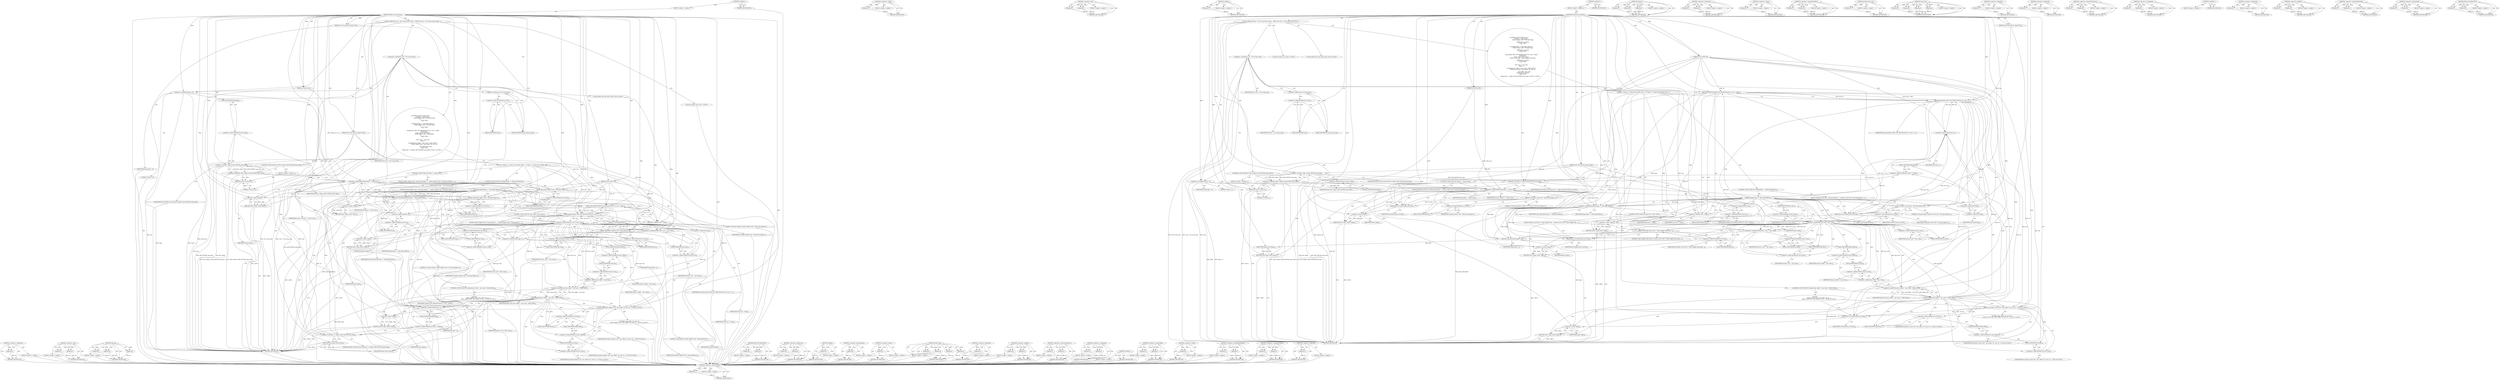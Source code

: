 digraph "RING_GET_REQUEST" {
vulnerable_237 [label=<(METHOD,&lt;operator&gt;.indirection)>];
vulnerable_238 [label=<(PARAM,p1)>];
vulnerable_239 [label=<(BLOCK,&lt;empty&gt;,&lt;empty&gt;)>];
vulnerable_240 [label=<(METHOD_RETURN,ANY)>];
vulnerable_188 [label=<(METHOD,&lt;operator&gt;.and)>];
vulnerable_189 [label=<(PARAM,p1)>];
vulnerable_190 [label=<(PARAM,p2)>];
vulnerable_191 [label=<(BLOCK,&lt;empty&gt;,&lt;empty&gt;)>];
vulnerable_192 [label=<(METHOD_RETURN,ANY)>];
vulnerable_213 [label=<(METHOD,memcpy)>];
vulnerable_214 [label=<(PARAM,p1)>];
vulnerable_215 [label=<(PARAM,p2)>];
vulnerable_216 [label=<(PARAM,p3)>];
vulnerable_217 [label=<(BLOCK,&lt;empty&gt;,&lt;empty&gt;)>];
vulnerable_218 [label=<(METHOD_RETURN,ANY)>];
vulnerable_6 [label=<(METHOD,&lt;global&gt;)<SUB>1</SUB>>];
vulnerable_7 [label=<(BLOCK,&lt;empty&gt;,&lt;empty&gt;)<SUB>1</SUB>>];
vulnerable_8 [label=<(METHOD,netbk_count_requests)<SUB>1</SUB>>];
vulnerable_9 [label=<(PARAM,struct xenvif *vif)<SUB>1</SUB>>];
vulnerable_10 [label=<(PARAM,struct xen_netif_tx_request *first)<SUB>2</SUB>>];
vulnerable_11 [label=<(PARAM,struct xen_netif_tx_request *txp)<SUB>3</SUB>>];
vulnerable_12 [label=<(PARAM,int work_to_do)<SUB>4</SUB>>];
vulnerable_13 [label=<(BLOCK,{
	RING_IDX cons = vif-&gt;tx.req_cons;
	int frags...,{
	RING_IDX cons = vif-&gt;tx.req_cons;
	int frags...)<SUB>5</SUB>>];
vulnerable_14 [label="<(LOCAL,RING_IDX cons: RING_IDX)<SUB>6</SUB>>"];
vulnerable_15 [label=<(&lt;operator&gt;.assignment,cons = vif-&gt;tx.req_cons)<SUB>6</SUB>>];
vulnerable_16 [label=<(IDENTIFIER,cons,cons = vif-&gt;tx.req_cons)<SUB>6</SUB>>];
vulnerable_17 [label=<(&lt;operator&gt;.fieldAccess,vif-&gt;tx.req_cons)<SUB>6</SUB>>];
vulnerable_18 [label=<(&lt;operator&gt;.indirectFieldAccess,vif-&gt;tx)<SUB>6</SUB>>];
vulnerable_19 [label=<(IDENTIFIER,vif,cons = vif-&gt;tx.req_cons)<SUB>6</SUB>>];
vulnerable_20 [label=<(FIELD_IDENTIFIER,tx,tx)<SUB>6</SUB>>];
vulnerable_21 [label=<(FIELD_IDENTIFIER,req_cons,req_cons)<SUB>6</SUB>>];
vulnerable_22 [label="<(LOCAL,int frags: int)<SUB>7</SUB>>"];
vulnerable_23 [label=<(&lt;operator&gt;.assignment,frags = 0)<SUB>7</SUB>>];
vulnerable_24 [label=<(IDENTIFIER,frags,frags = 0)<SUB>7</SUB>>];
vulnerable_25 [label=<(LITERAL,0,frags = 0)<SUB>7</SUB>>];
vulnerable_26 [label=<(CONTROL_STRUCTURE,IF,if (!(first-&gt;flags &amp; XEN_NETTXF_more_data)))<SUB>9</SUB>>];
vulnerable_27 [label=<(&lt;operator&gt;.logicalNot,!(first-&gt;flags &amp; XEN_NETTXF_more_data))<SUB>9</SUB>>];
vulnerable_28 [label=<(&lt;operator&gt;.and,first-&gt;flags &amp; XEN_NETTXF_more_data)<SUB>9</SUB>>];
vulnerable_29 [label=<(&lt;operator&gt;.indirectFieldAccess,first-&gt;flags)<SUB>9</SUB>>];
vulnerable_30 [label=<(IDENTIFIER,first,first-&gt;flags &amp; XEN_NETTXF_more_data)<SUB>9</SUB>>];
vulnerable_31 [label=<(FIELD_IDENTIFIER,flags,flags)<SUB>9</SUB>>];
vulnerable_32 [label=<(IDENTIFIER,XEN_NETTXF_more_data,first-&gt;flags &amp; XEN_NETTXF_more_data)<SUB>9</SUB>>];
vulnerable_33 [label=<(BLOCK,&lt;empty&gt;,&lt;empty&gt;)<SUB>10</SUB>>];
vulnerable_34 [label=<(RETURN,return 0;,return 0;)<SUB>10</SUB>>];
vulnerable_35 [label=<(LITERAL,0,return 0;)<SUB>10</SUB>>];
vulnerable_36 [label="<(CONTROL_STRUCTURE,DO,do {
 		if (frags &gt;= work_to_do) {
			netdev_dbg(vif-&gt;dev, &quot;Need more frags\n&quot;);
 			return -frags;
 		}
 
 		if (unlikely(frags &gt;= MAX_SKB_FRAGS)) {
			netdev_dbg(vif-&gt;dev, &quot;Too many frags\n&quot;);
 			return -frags;
 		}
 
 		memcpy(txp, RING_GET_REQUEST(&amp;vif-&gt;tx, cons + frags),
 		       sizeof(*txp));
 		if (txp-&gt;size &gt; first-&gt;size) {
			netdev_dbg(vif-&gt;dev, &quot;Frags galore\n&quot;);
 			return -frags;
 		}
 
 		first-&gt;size -= txp-&gt;size;
 		frags++;
 
 		if (unlikely((txp-&gt;offset + txp-&gt;size) &gt; PAGE_SIZE)) {
			netdev_dbg(vif-&gt;dev, &quot;txp-&gt;offset: %x, size: %u\n&quot;,
 				 txp-&gt;offset, txp-&gt;size);
 			return -frags;
 		}
 	} while ((txp++)-&gt;flags &amp; XEN_NETTXF_more_data);)<SUB>12</SUB>>"];
vulnerable_37 [label=<(BLOCK,{
 		if (frags &gt;= work_to_do) {
			netdev_dbg(v...,{
 		if (frags &gt;= work_to_do) {
			netdev_dbg(v...)<SUB>12</SUB>>];
vulnerable_38 [label=<(CONTROL_STRUCTURE,IF,if (frags &gt;= work_to_do))<SUB>13</SUB>>];
vulnerable_39 [label=<(&lt;operator&gt;.greaterEqualsThan,frags &gt;= work_to_do)<SUB>13</SUB>>];
vulnerable_40 [label=<(IDENTIFIER,frags,frags &gt;= work_to_do)<SUB>13</SUB>>];
vulnerable_41 [label=<(IDENTIFIER,work_to_do,frags &gt;= work_to_do)<SUB>13</SUB>>];
vulnerable_42 [label=<(BLOCK,{
			netdev_dbg(vif-&gt;dev, &quot;Need more frags\n&quot;);...,{
			netdev_dbg(vif-&gt;dev, &quot;Need more frags\n&quot;);...)<SUB>13</SUB>>];
vulnerable_43 [label=<(netdev_dbg,netdev_dbg(vif-&gt;dev, &quot;Need more frags\n&quot;))<SUB>14</SUB>>];
vulnerable_44 [label=<(&lt;operator&gt;.indirectFieldAccess,vif-&gt;dev)<SUB>14</SUB>>];
vulnerable_45 [label=<(IDENTIFIER,vif,netdev_dbg(vif-&gt;dev, &quot;Need more frags\n&quot;))<SUB>14</SUB>>];
vulnerable_46 [label=<(FIELD_IDENTIFIER,dev,dev)<SUB>14</SUB>>];
vulnerable_47 [label=<(LITERAL,&quot;Need more frags\n&quot;,netdev_dbg(vif-&gt;dev, &quot;Need more frags\n&quot;))<SUB>14</SUB>>];
vulnerable_48 [label=<(RETURN,return -frags;,return -frags;)<SUB>15</SUB>>];
vulnerable_49 [label=<(&lt;operator&gt;.minus,-frags)<SUB>15</SUB>>];
vulnerable_50 [label=<(IDENTIFIER,frags,-frags)<SUB>15</SUB>>];
vulnerable_51 [label=<(CONTROL_STRUCTURE,IF,if (unlikely(frags &gt;= MAX_SKB_FRAGS)))<SUB>18</SUB>>];
vulnerable_52 [label=<(unlikely,unlikely(frags &gt;= MAX_SKB_FRAGS))<SUB>18</SUB>>];
vulnerable_53 [label=<(&lt;operator&gt;.greaterEqualsThan,frags &gt;= MAX_SKB_FRAGS)<SUB>18</SUB>>];
vulnerable_54 [label=<(IDENTIFIER,frags,frags &gt;= MAX_SKB_FRAGS)<SUB>18</SUB>>];
vulnerable_55 [label=<(IDENTIFIER,MAX_SKB_FRAGS,frags &gt;= MAX_SKB_FRAGS)<SUB>18</SUB>>];
vulnerable_56 [label=<(BLOCK,{
			netdev_dbg(vif-&gt;dev, &quot;Too many frags\n&quot;);
...,{
			netdev_dbg(vif-&gt;dev, &quot;Too many frags\n&quot;);
...)<SUB>18</SUB>>];
vulnerable_57 [label=<(netdev_dbg,netdev_dbg(vif-&gt;dev, &quot;Too many frags\n&quot;))<SUB>19</SUB>>];
vulnerable_58 [label=<(&lt;operator&gt;.indirectFieldAccess,vif-&gt;dev)<SUB>19</SUB>>];
vulnerable_59 [label=<(IDENTIFIER,vif,netdev_dbg(vif-&gt;dev, &quot;Too many frags\n&quot;))<SUB>19</SUB>>];
vulnerable_60 [label=<(FIELD_IDENTIFIER,dev,dev)<SUB>19</SUB>>];
vulnerable_61 [label=<(LITERAL,&quot;Too many frags\n&quot;,netdev_dbg(vif-&gt;dev, &quot;Too many frags\n&quot;))<SUB>19</SUB>>];
vulnerable_62 [label=<(RETURN,return -frags;,return -frags;)<SUB>20</SUB>>];
vulnerable_63 [label=<(&lt;operator&gt;.minus,-frags)<SUB>20</SUB>>];
vulnerable_64 [label=<(IDENTIFIER,frags,-frags)<SUB>20</SUB>>];
vulnerable_65 [label=<(memcpy,memcpy(txp, RING_GET_REQUEST(&amp;vif-&gt;tx, cons + f...)<SUB>23</SUB>>];
vulnerable_66 [label=<(IDENTIFIER,txp,memcpy(txp, RING_GET_REQUEST(&amp;vif-&gt;tx, cons + f...)<SUB>23</SUB>>];
vulnerable_67 [label=<(RING_GET_REQUEST,RING_GET_REQUEST(&amp;vif-&gt;tx, cons + frags))<SUB>23</SUB>>];
vulnerable_68 [label=<(&lt;operator&gt;.addressOf,&amp;vif-&gt;tx)<SUB>23</SUB>>];
vulnerable_69 [label=<(&lt;operator&gt;.indirectFieldAccess,vif-&gt;tx)<SUB>23</SUB>>];
vulnerable_70 [label=<(IDENTIFIER,vif,RING_GET_REQUEST(&amp;vif-&gt;tx, cons + frags))<SUB>23</SUB>>];
vulnerable_71 [label=<(FIELD_IDENTIFIER,tx,tx)<SUB>23</SUB>>];
vulnerable_72 [label=<(&lt;operator&gt;.addition,cons + frags)<SUB>23</SUB>>];
vulnerable_73 [label=<(IDENTIFIER,cons,cons + frags)<SUB>23</SUB>>];
vulnerable_74 [label=<(IDENTIFIER,frags,cons + frags)<SUB>23</SUB>>];
vulnerable_75 [label=<(&lt;operator&gt;.sizeOf,sizeof(*txp))<SUB>24</SUB>>];
vulnerable_76 [label=<(&lt;operator&gt;.indirection,*txp)<SUB>24</SUB>>];
vulnerable_77 [label=<(IDENTIFIER,txp,sizeof(*txp))<SUB>24</SUB>>];
vulnerable_78 [label=<(CONTROL_STRUCTURE,IF,if (txp-&gt;size &gt; first-&gt;size))<SUB>25</SUB>>];
vulnerable_79 [label=<(&lt;operator&gt;.greaterThan,txp-&gt;size &gt; first-&gt;size)<SUB>25</SUB>>];
vulnerable_80 [label=<(&lt;operator&gt;.indirectFieldAccess,txp-&gt;size)<SUB>25</SUB>>];
vulnerable_81 [label=<(IDENTIFIER,txp,txp-&gt;size &gt; first-&gt;size)<SUB>25</SUB>>];
vulnerable_82 [label=<(FIELD_IDENTIFIER,size,size)<SUB>25</SUB>>];
vulnerable_83 [label=<(&lt;operator&gt;.indirectFieldAccess,first-&gt;size)<SUB>25</SUB>>];
vulnerable_84 [label=<(IDENTIFIER,first,txp-&gt;size &gt; first-&gt;size)<SUB>25</SUB>>];
vulnerable_85 [label=<(FIELD_IDENTIFIER,size,size)<SUB>25</SUB>>];
vulnerable_86 [label=<(BLOCK,{
			netdev_dbg(vif-&gt;dev, &quot;Frags galore\n&quot;);
 	...,{
			netdev_dbg(vif-&gt;dev, &quot;Frags galore\n&quot;);
 	...)<SUB>25</SUB>>];
vulnerable_87 [label=<(netdev_dbg,netdev_dbg(vif-&gt;dev, &quot;Frags galore\n&quot;))<SUB>26</SUB>>];
vulnerable_88 [label=<(&lt;operator&gt;.indirectFieldAccess,vif-&gt;dev)<SUB>26</SUB>>];
vulnerable_89 [label=<(IDENTIFIER,vif,netdev_dbg(vif-&gt;dev, &quot;Frags galore\n&quot;))<SUB>26</SUB>>];
vulnerable_90 [label=<(FIELD_IDENTIFIER,dev,dev)<SUB>26</SUB>>];
vulnerable_91 [label=<(LITERAL,&quot;Frags galore\n&quot;,netdev_dbg(vif-&gt;dev, &quot;Frags galore\n&quot;))<SUB>26</SUB>>];
vulnerable_92 [label=<(RETURN,return -frags;,return -frags;)<SUB>27</SUB>>];
vulnerable_93 [label=<(&lt;operator&gt;.minus,-frags)<SUB>27</SUB>>];
vulnerable_94 [label=<(IDENTIFIER,frags,-frags)<SUB>27</SUB>>];
vulnerable_95 [label=<(&lt;operator&gt;.assignmentMinus,first-&gt;size -= txp-&gt;size)<SUB>30</SUB>>];
vulnerable_96 [label=<(&lt;operator&gt;.indirectFieldAccess,first-&gt;size)<SUB>30</SUB>>];
vulnerable_97 [label=<(IDENTIFIER,first,first-&gt;size -= txp-&gt;size)<SUB>30</SUB>>];
vulnerable_98 [label=<(FIELD_IDENTIFIER,size,size)<SUB>30</SUB>>];
vulnerable_99 [label=<(&lt;operator&gt;.indirectFieldAccess,txp-&gt;size)<SUB>30</SUB>>];
vulnerable_100 [label=<(IDENTIFIER,txp,first-&gt;size -= txp-&gt;size)<SUB>30</SUB>>];
vulnerable_101 [label=<(FIELD_IDENTIFIER,size,size)<SUB>30</SUB>>];
vulnerable_102 [label=<(&lt;operator&gt;.postIncrement,frags++)<SUB>31</SUB>>];
vulnerable_103 [label=<(IDENTIFIER,frags,frags++)<SUB>31</SUB>>];
vulnerable_104 [label=<(CONTROL_STRUCTURE,IF,if (unlikely((txp-&gt;offset + txp-&gt;size) &gt; PAGE_SIZE)))<SUB>33</SUB>>];
vulnerable_105 [label=<(unlikely,unlikely((txp-&gt;offset + txp-&gt;size) &gt; PAGE_SIZE))<SUB>33</SUB>>];
vulnerable_106 [label=<(&lt;operator&gt;.greaterThan,(txp-&gt;offset + txp-&gt;size) &gt; PAGE_SIZE)<SUB>33</SUB>>];
vulnerable_107 [label=<(&lt;operator&gt;.addition,txp-&gt;offset + txp-&gt;size)<SUB>33</SUB>>];
vulnerable_108 [label=<(&lt;operator&gt;.indirectFieldAccess,txp-&gt;offset)<SUB>33</SUB>>];
vulnerable_109 [label=<(IDENTIFIER,txp,txp-&gt;offset + txp-&gt;size)<SUB>33</SUB>>];
vulnerable_110 [label=<(FIELD_IDENTIFIER,offset,offset)<SUB>33</SUB>>];
vulnerable_111 [label=<(&lt;operator&gt;.indirectFieldAccess,txp-&gt;size)<SUB>33</SUB>>];
vulnerable_112 [label=<(IDENTIFIER,txp,txp-&gt;offset + txp-&gt;size)<SUB>33</SUB>>];
vulnerable_113 [label=<(FIELD_IDENTIFIER,size,size)<SUB>33</SUB>>];
vulnerable_114 [label=<(IDENTIFIER,PAGE_SIZE,(txp-&gt;offset + txp-&gt;size) &gt; PAGE_SIZE)<SUB>33</SUB>>];
vulnerable_115 [label="<(BLOCK,{
			netdev_dbg(vif-&gt;dev, &quot;txp-&gt;offset: %x, siz...,{
			netdev_dbg(vif-&gt;dev, &quot;txp-&gt;offset: %x, siz...)<SUB>33</SUB>>"];
vulnerable_116 [label="<(netdev_dbg,netdev_dbg(vif-&gt;dev, &quot;txp-&gt;offset: %x, size: %u...)<SUB>34</SUB>>"];
vulnerable_117 [label=<(&lt;operator&gt;.indirectFieldAccess,vif-&gt;dev)<SUB>34</SUB>>];
vulnerable_118 [label="<(IDENTIFIER,vif,netdev_dbg(vif-&gt;dev, &quot;txp-&gt;offset: %x, size: %u...)<SUB>34</SUB>>"];
vulnerable_119 [label=<(FIELD_IDENTIFIER,dev,dev)<SUB>34</SUB>>];
vulnerable_120 [label="<(LITERAL,&quot;txp-&gt;offset: %x, size: %u\n&quot;,netdev_dbg(vif-&gt;dev, &quot;txp-&gt;offset: %x, size: %u...)<SUB>34</SUB>>"];
vulnerable_121 [label=<(&lt;operator&gt;.indirectFieldAccess,txp-&gt;offset)<SUB>35</SUB>>];
vulnerable_122 [label="<(IDENTIFIER,txp,netdev_dbg(vif-&gt;dev, &quot;txp-&gt;offset: %x, size: %u...)<SUB>35</SUB>>"];
vulnerable_123 [label=<(FIELD_IDENTIFIER,offset,offset)<SUB>35</SUB>>];
vulnerable_124 [label=<(&lt;operator&gt;.indirectFieldAccess,txp-&gt;size)<SUB>35</SUB>>];
vulnerable_125 [label="<(IDENTIFIER,txp,netdev_dbg(vif-&gt;dev, &quot;txp-&gt;offset: %x, size: %u...)<SUB>35</SUB>>"];
vulnerable_126 [label=<(FIELD_IDENTIFIER,size,size)<SUB>35</SUB>>];
vulnerable_127 [label=<(RETURN,return -frags;,return -frags;)<SUB>36</SUB>>];
vulnerable_128 [label=<(&lt;operator&gt;.minus,-frags)<SUB>36</SUB>>];
vulnerable_129 [label=<(IDENTIFIER,frags,-frags)<SUB>36</SUB>>];
vulnerable_130 [label=<(&lt;operator&gt;.and,(txp++)-&gt;flags &amp; XEN_NETTXF_more_data)<SUB>38</SUB>>];
vulnerable_131 [label=<(&lt;operator&gt;.indirectFieldAccess,(txp++)-&gt;flags)<SUB>38</SUB>>];
vulnerable_132 [label=<(&lt;operator&gt;.postIncrement,txp++)<SUB>38</SUB>>];
vulnerable_133 [label=<(IDENTIFIER,txp,txp++)<SUB>38</SUB>>];
vulnerable_134 [label=<(FIELD_IDENTIFIER,flags,flags)<SUB>38</SUB>>];
vulnerable_135 [label=<(IDENTIFIER,XEN_NETTXF_more_data,(txp++)-&gt;flags &amp; XEN_NETTXF_more_data)<SUB>38</SUB>>];
vulnerable_136 [label=<(RETURN,return frags;,return frags;)<SUB>39</SUB>>];
vulnerable_137 [label=<(IDENTIFIER,frags,return frags;)<SUB>39</SUB>>];
vulnerable_138 [label=<(METHOD_RETURN,int)<SUB>1</SUB>>];
vulnerable_140 [label=<(METHOD_RETURN,ANY)<SUB>1</SUB>>];
vulnerable_219 [label=<(METHOD,RING_GET_REQUEST)>];
vulnerable_220 [label=<(PARAM,p1)>];
vulnerable_221 [label=<(PARAM,p2)>];
vulnerable_222 [label=<(BLOCK,&lt;empty&gt;,&lt;empty&gt;)>];
vulnerable_223 [label=<(METHOD_RETURN,ANY)>];
vulnerable_174 [label=<(METHOD,&lt;operator&gt;.fieldAccess)>];
vulnerable_175 [label=<(PARAM,p1)>];
vulnerable_176 [label=<(PARAM,p2)>];
vulnerable_177 [label=<(BLOCK,&lt;empty&gt;,&lt;empty&gt;)>];
vulnerable_178 [label=<(METHOD_RETURN,ANY)>];
vulnerable_209 [label=<(METHOD,unlikely)>];
vulnerable_210 [label=<(PARAM,p1)>];
vulnerable_211 [label=<(BLOCK,&lt;empty&gt;,&lt;empty&gt;)>];
vulnerable_212 [label=<(METHOD_RETURN,ANY)>];
vulnerable_251 [label=<(METHOD,&lt;operator&gt;.postIncrement)>];
vulnerable_252 [label=<(PARAM,p1)>];
vulnerable_253 [label=<(BLOCK,&lt;empty&gt;,&lt;empty&gt;)>];
vulnerable_254 [label=<(METHOD_RETURN,ANY)>];
vulnerable_205 [label=<(METHOD,&lt;operator&gt;.minus)>];
vulnerable_206 [label=<(PARAM,p1)>];
vulnerable_207 [label=<(BLOCK,&lt;empty&gt;,&lt;empty&gt;)>];
vulnerable_208 [label=<(METHOD_RETURN,ANY)>];
vulnerable_198 [label=<(METHOD,netdev_dbg)>];
vulnerable_199 [label=<(PARAM,p1)>];
vulnerable_200 [label=<(PARAM,p2)>];
vulnerable_201 [label=<(PARAM,p3)>];
vulnerable_202 [label=<(PARAM,p4)>];
vulnerable_203 [label=<(BLOCK,&lt;empty&gt;,&lt;empty&gt;)>];
vulnerable_204 [label=<(METHOD_RETURN,ANY)>];
vulnerable_184 [label=<(METHOD,&lt;operator&gt;.logicalNot)>];
vulnerable_185 [label=<(PARAM,p1)>];
vulnerable_186 [label=<(BLOCK,&lt;empty&gt;,&lt;empty&gt;)>];
vulnerable_187 [label=<(METHOD_RETURN,ANY)>];
vulnerable_228 [label=<(METHOD,&lt;operator&gt;.addition)>];
vulnerable_229 [label=<(PARAM,p1)>];
vulnerable_230 [label=<(PARAM,p2)>];
vulnerable_231 [label=<(BLOCK,&lt;empty&gt;,&lt;empty&gt;)>];
vulnerable_232 [label=<(METHOD_RETURN,ANY)>];
vulnerable_179 [label=<(METHOD,&lt;operator&gt;.indirectFieldAccess)>];
vulnerable_180 [label=<(PARAM,p1)>];
vulnerable_181 [label=<(PARAM,p2)>];
vulnerable_182 [label=<(BLOCK,&lt;empty&gt;,&lt;empty&gt;)>];
vulnerable_183 [label=<(METHOD_RETURN,ANY)>];
vulnerable_169 [label=<(METHOD,&lt;operator&gt;.assignment)>];
vulnerable_170 [label=<(PARAM,p1)>];
vulnerable_171 [label=<(PARAM,p2)>];
vulnerable_172 [label=<(BLOCK,&lt;empty&gt;,&lt;empty&gt;)>];
vulnerable_173 [label=<(METHOD_RETURN,ANY)>];
vulnerable_163 [label=<(METHOD,&lt;global&gt;)<SUB>1</SUB>>];
vulnerable_164 [label=<(BLOCK,&lt;empty&gt;,&lt;empty&gt;)>];
vulnerable_165 [label=<(METHOD_RETURN,ANY)>];
vulnerable_241 [label=<(METHOD,&lt;operator&gt;.greaterThan)>];
vulnerable_242 [label=<(PARAM,p1)>];
vulnerable_243 [label=<(PARAM,p2)>];
vulnerable_244 [label=<(BLOCK,&lt;empty&gt;,&lt;empty&gt;)>];
vulnerable_245 [label=<(METHOD_RETURN,ANY)>];
vulnerable_233 [label=<(METHOD,&lt;operator&gt;.sizeOf)>];
vulnerable_234 [label=<(PARAM,p1)>];
vulnerable_235 [label=<(BLOCK,&lt;empty&gt;,&lt;empty&gt;)>];
vulnerable_236 [label=<(METHOD_RETURN,ANY)>];
vulnerable_193 [label=<(METHOD,&lt;operator&gt;.greaterEqualsThan)>];
vulnerable_194 [label=<(PARAM,p1)>];
vulnerable_195 [label=<(PARAM,p2)>];
vulnerable_196 [label=<(BLOCK,&lt;empty&gt;,&lt;empty&gt;)>];
vulnerable_197 [label=<(METHOD_RETURN,ANY)>];
vulnerable_246 [label=<(METHOD,&lt;operator&gt;.assignmentMinus)>];
vulnerable_247 [label=<(PARAM,p1)>];
vulnerable_248 [label=<(PARAM,p2)>];
vulnerable_249 [label=<(BLOCK,&lt;empty&gt;,&lt;empty&gt;)>];
vulnerable_250 [label=<(METHOD_RETURN,ANY)>];
vulnerable_224 [label=<(METHOD,&lt;operator&gt;.addressOf)>];
vulnerable_225 [label=<(PARAM,p1)>];
vulnerable_226 [label=<(BLOCK,&lt;empty&gt;,&lt;empty&gt;)>];
vulnerable_227 [label=<(METHOD_RETURN,ANY)>];
fixed_263 [label=<(METHOD,&lt;operator&gt;.postIncrement)>];
fixed_264 [label=<(PARAM,p1)>];
fixed_265 [label=<(BLOCK,&lt;empty&gt;,&lt;empty&gt;)>];
fixed_266 [label=<(METHOD_RETURN,ANY)>];
fixed_245 [label=<(METHOD,&lt;operator&gt;.sizeOf)>];
fixed_246 [label=<(PARAM,p1)>];
fixed_247 [label=<(BLOCK,&lt;empty&gt;,&lt;empty&gt;)>];
fixed_248 [label=<(METHOD_RETURN,ANY)>];
fixed_196 [label=<(METHOD,&lt;operator&gt;.and)>];
fixed_197 [label=<(PARAM,p1)>];
fixed_198 [label=<(PARAM,p2)>];
fixed_199 [label=<(BLOCK,&lt;empty&gt;,&lt;empty&gt;)>];
fixed_200 [label=<(METHOD_RETURN,ANY)>];
fixed_221 [label=<(METHOD,unlikely)>];
fixed_222 [label=<(PARAM,p1)>];
fixed_223 [label=<(BLOCK,&lt;empty&gt;,&lt;empty&gt;)>];
fixed_224 [label=<(METHOD_RETURN,ANY)>];
fixed_6 [label=<(METHOD,&lt;global&gt;)<SUB>1</SUB>>];
fixed_7 [label=<(BLOCK,&lt;empty&gt;,&lt;empty&gt;)<SUB>1</SUB>>];
fixed_8 [label=<(METHOD,netbk_count_requests)<SUB>1</SUB>>];
fixed_9 [label=<(PARAM,struct xenvif *vif)<SUB>1</SUB>>];
fixed_10 [label=<(PARAM,struct xen_netif_tx_request *first)<SUB>2</SUB>>];
fixed_11 [label=<(PARAM,struct xen_netif_tx_request *txp)<SUB>3</SUB>>];
fixed_12 [label=<(PARAM,int work_to_do)<SUB>4</SUB>>];
fixed_13 [label=<(BLOCK,{
	RING_IDX cons = vif-&gt;tx.req_cons;
	int frags...,{
	RING_IDX cons = vif-&gt;tx.req_cons;
	int frags...)<SUB>5</SUB>>];
fixed_14 [label="<(LOCAL,RING_IDX cons: RING_IDX)<SUB>6</SUB>>"];
fixed_15 [label=<(&lt;operator&gt;.assignment,cons = vif-&gt;tx.req_cons)<SUB>6</SUB>>];
fixed_16 [label=<(IDENTIFIER,cons,cons = vif-&gt;tx.req_cons)<SUB>6</SUB>>];
fixed_17 [label=<(&lt;operator&gt;.fieldAccess,vif-&gt;tx.req_cons)<SUB>6</SUB>>];
fixed_18 [label=<(&lt;operator&gt;.indirectFieldAccess,vif-&gt;tx)<SUB>6</SUB>>];
fixed_19 [label=<(IDENTIFIER,vif,cons = vif-&gt;tx.req_cons)<SUB>6</SUB>>];
fixed_20 [label=<(FIELD_IDENTIFIER,tx,tx)<SUB>6</SUB>>];
fixed_21 [label=<(FIELD_IDENTIFIER,req_cons,req_cons)<SUB>6</SUB>>];
fixed_22 [label="<(LOCAL,int frags: int)<SUB>7</SUB>>"];
fixed_23 [label=<(&lt;operator&gt;.assignment,frags = 0)<SUB>7</SUB>>];
fixed_24 [label=<(IDENTIFIER,frags,frags = 0)<SUB>7</SUB>>];
fixed_25 [label=<(LITERAL,0,frags = 0)<SUB>7</SUB>>];
fixed_26 [label=<(CONTROL_STRUCTURE,IF,if (!(first-&gt;flags &amp; XEN_NETTXF_more_data)))<SUB>9</SUB>>];
fixed_27 [label=<(&lt;operator&gt;.logicalNot,!(first-&gt;flags &amp; XEN_NETTXF_more_data))<SUB>9</SUB>>];
fixed_28 [label=<(&lt;operator&gt;.and,first-&gt;flags &amp; XEN_NETTXF_more_data)<SUB>9</SUB>>];
fixed_29 [label=<(&lt;operator&gt;.indirectFieldAccess,first-&gt;flags)<SUB>9</SUB>>];
fixed_30 [label=<(IDENTIFIER,first,first-&gt;flags &amp; XEN_NETTXF_more_data)<SUB>9</SUB>>];
fixed_31 [label=<(FIELD_IDENTIFIER,flags,flags)<SUB>9</SUB>>];
fixed_32 [label=<(IDENTIFIER,XEN_NETTXF_more_data,first-&gt;flags &amp; XEN_NETTXF_more_data)<SUB>9</SUB>>];
fixed_33 [label=<(BLOCK,&lt;empty&gt;,&lt;empty&gt;)<SUB>10</SUB>>];
fixed_34 [label=<(RETURN,return 0;,return 0;)<SUB>10</SUB>>];
fixed_35 [label=<(LITERAL,0,return 0;)<SUB>10</SUB>>];
fixed_36 [label="<(CONTROL_STRUCTURE,DO,do {
 		if (frags &gt;= work_to_do) {
			netdev_err(vif-&gt;dev, &quot;Need more frags\n&quot;);
			netbk_fatal_tx_err(vif);
 			return -frags;
 		}
 
 		if (unlikely(frags &gt;= MAX_SKB_FRAGS)) {
			netdev_err(vif-&gt;dev, &quot;Too many frags\n&quot;);
			netbk_fatal_tx_err(vif);
 			return -frags;
 		}
 
 		memcpy(txp, RING_GET_REQUEST(&amp;vif-&gt;tx, cons + frags),
 		       sizeof(*txp));
 		if (txp-&gt;size &gt; first-&gt;size) {
			netdev_err(vif-&gt;dev, &quot;Frag is bigger than frame.\n&quot;);
			netbk_fatal_tx_err(vif);
 			return -frags;
 		}
 
 		first-&gt;size -= txp-&gt;size;
 		frags++;
 
 		if (unlikely((txp-&gt;offset + txp-&gt;size) &gt; PAGE_SIZE)) {
			netdev_err(vif-&gt;dev, &quot;txp-&gt;offset: %x, size: %u\n&quot;,
 				 txp-&gt;offset, txp-&gt;size);
			netbk_fatal_tx_err(vif);
 			return -frags;
 		}
 	} while ((txp++)-&gt;flags &amp; XEN_NETTXF_more_data);)<SUB>12</SUB>>"];
fixed_37 [label=<(BLOCK,{
 		if (frags &gt;= work_to_do) {
			netdev_err(v...,{
 		if (frags &gt;= work_to_do) {
			netdev_err(v...)<SUB>12</SUB>>];
fixed_38 [label=<(CONTROL_STRUCTURE,IF,if (frags &gt;= work_to_do))<SUB>13</SUB>>];
fixed_39 [label=<(&lt;operator&gt;.greaterEqualsThan,frags &gt;= work_to_do)<SUB>13</SUB>>];
fixed_40 [label=<(IDENTIFIER,frags,frags &gt;= work_to_do)<SUB>13</SUB>>];
fixed_41 [label=<(IDENTIFIER,work_to_do,frags &gt;= work_to_do)<SUB>13</SUB>>];
fixed_42 [label=<(BLOCK,{
			netdev_err(vif-&gt;dev, &quot;Need more frags\n&quot;);...,{
			netdev_err(vif-&gt;dev, &quot;Need more frags\n&quot;);...)<SUB>13</SUB>>];
fixed_43 [label=<(netdev_err,netdev_err(vif-&gt;dev, &quot;Need more frags\n&quot;))<SUB>14</SUB>>];
fixed_44 [label=<(&lt;operator&gt;.indirectFieldAccess,vif-&gt;dev)<SUB>14</SUB>>];
fixed_45 [label=<(IDENTIFIER,vif,netdev_err(vif-&gt;dev, &quot;Need more frags\n&quot;))<SUB>14</SUB>>];
fixed_46 [label=<(FIELD_IDENTIFIER,dev,dev)<SUB>14</SUB>>];
fixed_47 [label=<(LITERAL,&quot;Need more frags\n&quot;,netdev_err(vif-&gt;dev, &quot;Need more frags\n&quot;))<SUB>14</SUB>>];
fixed_48 [label=<(netbk_fatal_tx_err,netbk_fatal_tx_err(vif))<SUB>15</SUB>>];
fixed_49 [label=<(IDENTIFIER,vif,netbk_fatal_tx_err(vif))<SUB>15</SUB>>];
fixed_50 [label=<(RETURN,return -frags;,return -frags;)<SUB>16</SUB>>];
fixed_51 [label=<(&lt;operator&gt;.minus,-frags)<SUB>16</SUB>>];
fixed_52 [label=<(IDENTIFIER,frags,-frags)<SUB>16</SUB>>];
fixed_53 [label=<(CONTROL_STRUCTURE,IF,if (unlikely(frags &gt;= MAX_SKB_FRAGS)))<SUB>19</SUB>>];
fixed_54 [label=<(unlikely,unlikely(frags &gt;= MAX_SKB_FRAGS))<SUB>19</SUB>>];
fixed_55 [label=<(&lt;operator&gt;.greaterEqualsThan,frags &gt;= MAX_SKB_FRAGS)<SUB>19</SUB>>];
fixed_56 [label=<(IDENTIFIER,frags,frags &gt;= MAX_SKB_FRAGS)<SUB>19</SUB>>];
fixed_57 [label=<(IDENTIFIER,MAX_SKB_FRAGS,frags &gt;= MAX_SKB_FRAGS)<SUB>19</SUB>>];
fixed_58 [label=<(BLOCK,{
			netdev_err(vif-&gt;dev, &quot;Too many frags\n&quot;);
...,{
			netdev_err(vif-&gt;dev, &quot;Too many frags\n&quot;);
...)<SUB>19</SUB>>];
fixed_59 [label=<(netdev_err,netdev_err(vif-&gt;dev, &quot;Too many frags\n&quot;))<SUB>20</SUB>>];
fixed_60 [label=<(&lt;operator&gt;.indirectFieldAccess,vif-&gt;dev)<SUB>20</SUB>>];
fixed_61 [label=<(IDENTIFIER,vif,netdev_err(vif-&gt;dev, &quot;Too many frags\n&quot;))<SUB>20</SUB>>];
fixed_62 [label=<(FIELD_IDENTIFIER,dev,dev)<SUB>20</SUB>>];
fixed_63 [label=<(LITERAL,&quot;Too many frags\n&quot;,netdev_err(vif-&gt;dev, &quot;Too many frags\n&quot;))<SUB>20</SUB>>];
fixed_64 [label=<(netbk_fatal_tx_err,netbk_fatal_tx_err(vif))<SUB>21</SUB>>];
fixed_65 [label=<(IDENTIFIER,vif,netbk_fatal_tx_err(vif))<SUB>21</SUB>>];
fixed_66 [label=<(RETURN,return -frags;,return -frags;)<SUB>22</SUB>>];
fixed_67 [label=<(&lt;operator&gt;.minus,-frags)<SUB>22</SUB>>];
fixed_68 [label=<(IDENTIFIER,frags,-frags)<SUB>22</SUB>>];
fixed_69 [label=<(memcpy,memcpy(txp, RING_GET_REQUEST(&amp;vif-&gt;tx, cons + f...)<SUB>25</SUB>>];
fixed_70 [label=<(IDENTIFIER,txp,memcpy(txp, RING_GET_REQUEST(&amp;vif-&gt;tx, cons + f...)<SUB>25</SUB>>];
fixed_71 [label=<(RING_GET_REQUEST,RING_GET_REQUEST(&amp;vif-&gt;tx, cons + frags))<SUB>25</SUB>>];
fixed_72 [label=<(&lt;operator&gt;.addressOf,&amp;vif-&gt;tx)<SUB>25</SUB>>];
fixed_73 [label=<(&lt;operator&gt;.indirectFieldAccess,vif-&gt;tx)<SUB>25</SUB>>];
fixed_74 [label=<(IDENTIFIER,vif,RING_GET_REQUEST(&amp;vif-&gt;tx, cons + frags))<SUB>25</SUB>>];
fixed_75 [label=<(FIELD_IDENTIFIER,tx,tx)<SUB>25</SUB>>];
fixed_76 [label=<(&lt;operator&gt;.addition,cons + frags)<SUB>25</SUB>>];
fixed_77 [label=<(IDENTIFIER,cons,cons + frags)<SUB>25</SUB>>];
fixed_78 [label=<(IDENTIFIER,frags,cons + frags)<SUB>25</SUB>>];
fixed_79 [label=<(&lt;operator&gt;.sizeOf,sizeof(*txp))<SUB>26</SUB>>];
fixed_80 [label=<(&lt;operator&gt;.indirection,*txp)<SUB>26</SUB>>];
fixed_81 [label=<(IDENTIFIER,txp,sizeof(*txp))<SUB>26</SUB>>];
fixed_82 [label=<(CONTROL_STRUCTURE,IF,if (txp-&gt;size &gt; first-&gt;size))<SUB>27</SUB>>];
fixed_83 [label=<(&lt;operator&gt;.greaterThan,txp-&gt;size &gt; first-&gt;size)<SUB>27</SUB>>];
fixed_84 [label=<(&lt;operator&gt;.indirectFieldAccess,txp-&gt;size)<SUB>27</SUB>>];
fixed_85 [label=<(IDENTIFIER,txp,txp-&gt;size &gt; first-&gt;size)<SUB>27</SUB>>];
fixed_86 [label=<(FIELD_IDENTIFIER,size,size)<SUB>27</SUB>>];
fixed_87 [label=<(&lt;operator&gt;.indirectFieldAccess,first-&gt;size)<SUB>27</SUB>>];
fixed_88 [label=<(IDENTIFIER,first,txp-&gt;size &gt; first-&gt;size)<SUB>27</SUB>>];
fixed_89 [label=<(FIELD_IDENTIFIER,size,size)<SUB>27</SUB>>];
fixed_90 [label=<(BLOCK,{
			netdev_err(vif-&gt;dev, &quot;Frag is bigger than ...,{
			netdev_err(vif-&gt;dev, &quot;Frag is bigger than ...)<SUB>27</SUB>>];
fixed_91 [label=<(netdev_err,netdev_err(vif-&gt;dev, &quot;Frag is bigger than frame...)<SUB>28</SUB>>];
fixed_92 [label=<(&lt;operator&gt;.indirectFieldAccess,vif-&gt;dev)<SUB>28</SUB>>];
fixed_93 [label=<(IDENTIFIER,vif,netdev_err(vif-&gt;dev, &quot;Frag is bigger than frame...)<SUB>28</SUB>>];
fixed_94 [label=<(FIELD_IDENTIFIER,dev,dev)<SUB>28</SUB>>];
fixed_95 [label=<(LITERAL,&quot;Frag is bigger than frame.\n&quot;,netdev_err(vif-&gt;dev, &quot;Frag is bigger than frame...)<SUB>28</SUB>>];
fixed_96 [label=<(netbk_fatal_tx_err,netbk_fatal_tx_err(vif))<SUB>29</SUB>>];
fixed_97 [label=<(IDENTIFIER,vif,netbk_fatal_tx_err(vif))<SUB>29</SUB>>];
fixed_98 [label=<(RETURN,return -frags;,return -frags;)<SUB>30</SUB>>];
fixed_99 [label=<(&lt;operator&gt;.minus,-frags)<SUB>30</SUB>>];
fixed_100 [label=<(IDENTIFIER,frags,-frags)<SUB>30</SUB>>];
fixed_101 [label=<(&lt;operator&gt;.assignmentMinus,first-&gt;size -= txp-&gt;size)<SUB>33</SUB>>];
fixed_102 [label=<(&lt;operator&gt;.indirectFieldAccess,first-&gt;size)<SUB>33</SUB>>];
fixed_103 [label=<(IDENTIFIER,first,first-&gt;size -= txp-&gt;size)<SUB>33</SUB>>];
fixed_104 [label=<(FIELD_IDENTIFIER,size,size)<SUB>33</SUB>>];
fixed_105 [label=<(&lt;operator&gt;.indirectFieldAccess,txp-&gt;size)<SUB>33</SUB>>];
fixed_106 [label=<(IDENTIFIER,txp,first-&gt;size -= txp-&gt;size)<SUB>33</SUB>>];
fixed_107 [label=<(FIELD_IDENTIFIER,size,size)<SUB>33</SUB>>];
fixed_108 [label=<(&lt;operator&gt;.postIncrement,frags++)<SUB>34</SUB>>];
fixed_109 [label=<(IDENTIFIER,frags,frags++)<SUB>34</SUB>>];
fixed_110 [label=<(CONTROL_STRUCTURE,IF,if (unlikely((txp-&gt;offset + txp-&gt;size) &gt; PAGE_SIZE)))<SUB>36</SUB>>];
fixed_111 [label=<(unlikely,unlikely((txp-&gt;offset + txp-&gt;size) &gt; PAGE_SIZE))<SUB>36</SUB>>];
fixed_112 [label=<(&lt;operator&gt;.greaterThan,(txp-&gt;offset + txp-&gt;size) &gt; PAGE_SIZE)<SUB>36</SUB>>];
fixed_113 [label=<(&lt;operator&gt;.addition,txp-&gt;offset + txp-&gt;size)<SUB>36</SUB>>];
fixed_114 [label=<(&lt;operator&gt;.indirectFieldAccess,txp-&gt;offset)<SUB>36</SUB>>];
fixed_115 [label=<(IDENTIFIER,txp,txp-&gt;offset + txp-&gt;size)<SUB>36</SUB>>];
fixed_116 [label=<(FIELD_IDENTIFIER,offset,offset)<SUB>36</SUB>>];
fixed_117 [label=<(&lt;operator&gt;.indirectFieldAccess,txp-&gt;size)<SUB>36</SUB>>];
fixed_118 [label=<(IDENTIFIER,txp,txp-&gt;offset + txp-&gt;size)<SUB>36</SUB>>];
fixed_119 [label=<(FIELD_IDENTIFIER,size,size)<SUB>36</SUB>>];
fixed_120 [label=<(IDENTIFIER,PAGE_SIZE,(txp-&gt;offset + txp-&gt;size) &gt; PAGE_SIZE)<SUB>36</SUB>>];
fixed_121 [label="<(BLOCK,{
			netdev_err(vif-&gt;dev, &quot;txp-&gt;offset: %x, siz...,{
			netdev_err(vif-&gt;dev, &quot;txp-&gt;offset: %x, siz...)<SUB>36</SUB>>"];
fixed_122 [label="<(netdev_err,netdev_err(vif-&gt;dev, &quot;txp-&gt;offset: %x, size: %u...)<SUB>37</SUB>>"];
fixed_123 [label=<(&lt;operator&gt;.indirectFieldAccess,vif-&gt;dev)<SUB>37</SUB>>];
fixed_124 [label="<(IDENTIFIER,vif,netdev_err(vif-&gt;dev, &quot;txp-&gt;offset: %x, size: %u...)<SUB>37</SUB>>"];
fixed_125 [label=<(FIELD_IDENTIFIER,dev,dev)<SUB>37</SUB>>];
fixed_126 [label="<(LITERAL,&quot;txp-&gt;offset: %x, size: %u\n&quot;,netdev_err(vif-&gt;dev, &quot;txp-&gt;offset: %x, size: %u...)<SUB>37</SUB>>"];
fixed_127 [label=<(&lt;operator&gt;.indirectFieldAccess,txp-&gt;offset)<SUB>38</SUB>>];
fixed_128 [label="<(IDENTIFIER,txp,netdev_err(vif-&gt;dev, &quot;txp-&gt;offset: %x, size: %u...)<SUB>38</SUB>>"];
fixed_129 [label=<(FIELD_IDENTIFIER,offset,offset)<SUB>38</SUB>>];
fixed_130 [label=<(&lt;operator&gt;.indirectFieldAccess,txp-&gt;size)<SUB>38</SUB>>];
fixed_131 [label="<(IDENTIFIER,txp,netdev_err(vif-&gt;dev, &quot;txp-&gt;offset: %x, size: %u...)<SUB>38</SUB>>"];
fixed_132 [label=<(FIELD_IDENTIFIER,size,size)<SUB>38</SUB>>];
fixed_133 [label=<(netbk_fatal_tx_err,netbk_fatal_tx_err(vif))<SUB>39</SUB>>];
fixed_134 [label=<(IDENTIFIER,vif,netbk_fatal_tx_err(vif))<SUB>39</SUB>>];
fixed_135 [label=<(RETURN,return -frags;,return -frags;)<SUB>40</SUB>>];
fixed_136 [label=<(&lt;operator&gt;.minus,-frags)<SUB>40</SUB>>];
fixed_137 [label=<(IDENTIFIER,frags,-frags)<SUB>40</SUB>>];
fixed_138 [label=<(&lt;operator&gt;.and,(txp++)-&gt;flags &amp; XEN_NETTXF_more_data)<SUB>42</SUB>>];
fixed_139 [label=<(&lt;operator&gt;.indirectFieldAccess,(txp++)-&gt;flags)<SUB>42</SUB>>];
fixed_140 [label=<(&lt;operator&gt;.postIncrement,txp++)<SUB>42</SUB>>];
fixed_141 [label=<(IDENTIFIER,txp,txp++)<SUB>42</SUB>>];
fixed_142 [label=<(FIELD_IDENTIFIER,flags,flags)<SUB>42</SUB>>];
fixed_143 [label=<(IDENTIFIER,XEN_NETTXF_more_data,(txp++)-&gt;flags &amp; XEN_NETTXF_more_data)<SUB>42</SUB>>];
fixed_144 [label=<(RETURN,return frags;,return frags;)<SUB>43</SUB>>];
fixed_145 [label=<(IDENTIFIER,frags,return frags;)<SUB>43</SUB>>];
fixed_146 [label=<(METHOD_RETURN,int)<SUB>1</SUB>>];
fixed_148 [label=<(METHOD_RETURN,ANY)<SUB>1</SUB>>];
fixed_225 [label=<(METHOD,memcpy)>];
fixed_226 [label=<(PARAM,p1)>];
fixed_227 [label=<(PARAM,p2)>];
fixed_228 [label=<(PARAM,p3)>];
fixed_229 [label=<(BLOCK,&lt;empty&gt;,&lt;empty&gt;)>];
fixed_230 [label=<(METHOD_RETURN,ANY)>];
fixed_182 [label=<(METHOD,&lt;operator&gt;.fieldAccess)>];
fixed_183 [label=<(PARAM,p1)>];
fixed_184 [label=<(PARAM,p2)>];
fixed_185 [label=<(BLOCK,&lt;empty&gt;,&lt;empty&gt;)>];
fixed_186 [label=<(METHOD_RETURN,ANY)>];
fixed_217 [label=<(METHOD,&lt;operator&gt;.minus)>];
fixed_218 [label=<(PARAM,p1)>];
fixed_219 [label=<(BLOCK,&lt;empty&gt;,&lt;empty&gt;)>];
fixed_220 [label=<(METHOD_RETURN,ANY)>];
fixed_258 [label=<(METHOD,&lt;operator&gt;.assignmentMinus)>];
fixed_259 [label=<(PARAM,p1)>];
fixed_260 [label=<(PARAM,p2)>];
fixed_261 [label=<(BLOCK,&lt;empty&gt;,&lt;empty&gt;)>];
fixed_262 [label=<(METHOD_RETURN,ANY)>];
fixed_213 [label=<(METHOD,netbk_fatal_tx_err)>];
fixed_214 [label=<(PARAM,p1)>];
fixed_215 [label=<(BLOCK,&lt;empty&gt;,&lt;empty&gt;)>];
fixed_216 [label=<(METHOD_RETURN,ANY)>];
fixed_206 [label=<(METHOD,netdev_err)>];
fixed_207 [label=<(PARAM,p1)>];
fixed_208 [label=<(PARAM,p2)>];
fixed_209 [label=<(PARAM,p3)>];
fixed_210 [label=<(PARAM,p4)>];
fixed_211 [label=<(BLOCK,&lt;empty&gt;,&lt;empty&gt;)>];
fixed_212 [label=<(METHOD_RETURN,ANY)>];
fixed_192 [label=<(METHOD,&lt;operator&gt;.logicalNot)>];
fixed_193 [label=<(PARAM,p1)>];
fixed_194 [label=<(BLOCK,&lt;empty&gt;,&lt;empty&gt;)>];
fixed_195 [label=<(METHOD_RETURN,ANY)>];
fixed_236 [label=<(METHOD,&lt;operator&gt;.addressOf)>];
fixed_237 [label=<(PARAM,p1)>];
fixed_238 [label=<(BLOCK,&lt;empty&gt;,&lt;empty&gt;)>];
fixed_239 [label=<(METHOD_RETURN,ANY)>];
fixed_187 [label=<(METHOD,&lt;operator&gt;.indirectFieldAccess)>];
fixed_188 [label=<(PARAM,p1)>];
fixed_189 [label=<(PARAM,p2)>];
fixed_190 [label=<(BLOCK,&lt;empty&gt;,&lt;empty&gt;)>];
fixed_191 [label=<(METHOD_RETURN,ANY)>];
fixed_177 [label=<(METHOD,&lt;operator&gt;.assignment)>];
fixed_178 [label=<(PARAM,p1)>];
fixed_179 [label=<(PARAM,p2)>];
fixed_180 [label=<(BLOCK,&lt;empty&gt;,&lt;empty&gt;)>];
fixed_181 [label=<(METHOD_RETURN,ANY)>];
fixed_171 [label=<(METHOD,&lt;global&gt;)<SUB>1</SUB>>];
fixed_172 [label=<(BLOCK,&lt;empty&gt;,&lt;empty&gt;)>];
fixed_173 [label=<(METHOD_RETURN,ANY)>];
fixed_249 [label=<(METHOD,&lt;operator&gt;.indirection)>];
fixed_250 [label=<(PARAM,p1)>];
fixed_251 [label=<(BLOCK,&lt;empty&gt;,&lt;empty&gt;)>];
fixed_252 [label=<(METHOD_RETURN,ANY)>];
fixed_240 [label=<(METHOD,&lt;operator&gt;.addition)>];
fixed_241 [label=<(PARAM,p1)>];
fixed_242 [label=<(PARAM,p2)>];
fixed_243 [label=<(BLOCK,&lt;empty&gt;,&lt;empty&gt;)>];
fixed_244 [label=<(METHOD_RETURN,ANY)>];
fixed_201 [label=<(METHOD,&lt;operator&gt;.greaterEqualsThan)>];
fixed_202 [label=<(PARAM,p1)>];
fixed_203 [label=<(PARAM,p2)>];
fixed_204 [label=<(BLOCK,&lt;empty&gt;,&lt;empty&gt;)>];
fixed_205 [label=<(METHOD_RETURN,ANY)>];
fixed_253 [label=<(METHOD,&lt;operator&gt;.greaterThan)>];
fixed_254 [label=<(PARAM,p1)>];
fixed_255 [label=<(PARAM,p2)>];
fixed_256 [label=<(BLOCK,&lt;empty&gt;,&lt;empty&gt;)>];
fixed_257 [label=<(METHOD_RETURN,ANY)>];
fixed_231 [label=<(METHOD,RING_GET_REQUEST)>];
fixed_232 [label=<(PARAM,p1)>];
fixed_233 [label=<(PARAM,p2)>];
fixed_234 [label=<(BLOCK,&lt;empty&gt;,&lt;empty&gt;)>];
fixed_235 [label=<(METHOD_RETURN,ANY)>];
vulnerable_237 -> vulnerable_238  [key=0, label="AST: "];
vulnerable_237 -> vulnerable_238  [key=1, label="DDG: "];
vulnerable_237 -> vulnerable_239  [key=0, label="AST: "];
vulnerable_237 -> vulnerable_240  [key=0, label="AST: "];
vulnerable_237 -> vulnerable_240  [key=1, label="CFG: "];
vulnerable_238 -> vulnerable_240  [key=0, label="DDG: p1"];
vulnerable_239 -> fixed_263  [key=0];
vulnerable_240 -> fixed_263  [key=0];
vulnerable_188 -> vulnerable_189  [key=0, label="AST: "];
vulnerable_188 -> vulnerable_189  [key=1, label="DDG: "];
vulnerable_188 -> vulnerable_191  [key=0, label="AST: "];
vulnerable_188 -> vulnerable_190  [key=0, label="AST: "];
vulnerable_188 -> vulnerable_190  [key=1, label="DDG: "];
vulnerable_188 -> vulnerable_192  [key=0, label="AST: "];
vulnerable_188 -> vulnerable_192  [key=1, label="CFG: "];
vulnerable_189 -> vulnerable_192  [key=0, label="DDG: p1"];
vulnerable_190 -> vulnerable_192  [key=0, label="DDG: p2"];
vulnerable_191 -> fixed_263  [key=0];
vulnerable_192 -> fixed_263  [key=0];
vulnerable_213 -> vulnerable_214  [key=0, label="AST: "];
vulnerable_213 -> vulnerable_214  [key=1, label="DDG: "];
vulnerable_213 -> vulnerable_217  [key=0, label="AST: "];
vulnerable_213 -> vulnerable_215  [key=0, label="AST: "];
vulnerable_213 -> vulnerable_215  [key=1, label="DDG: "];
vulnerable_213 -> vulnerable_218  [key=0, label="AST: "];
vulnerable_213 -> vulnerable_218  [key=1, label="CFG: "];
vulnerable_213 -> vulnerable_216  [key=0, label="AST: "];
vulnerable_213 -> vulnerable_216  [key=1, label="DDG: "];
vulnerable_214 -> vulnerable_218  [key=0, label="DDG: p1"];
vulnerable_215 -> vulnerable_218  [key=0, label="DDG: p2"];
vulnerable_216 -> vulnerable_218  [key=0, label="DDG: p3"];
vulnerable_217 -> fixed_263  [key=0];
vulnerable_218 -> fixed_263  [key=0];
vulnerable_6 -> vulnerable_7  [key=0, label="AST: "];
vulnerable_6 -> vulnerable_140  [key=0, label="AST: "];
vulnerable_6 -> vulnerable_140  [key=1, label="CFG: "];
vulnerable_7 -> vulnerable_8  [key=0, label="AST: "];
vulnerable_8 -> vulnerable_9  [key=0, label="AST: "];
vulnerable_8 -> vulnerable_9  [key=1, label="DDG: "];
vulnerable_8 -> vulnerable_10  [key=0, label="AST: "];
vulnerable_8 -> vulnerable_10  [key=1, label="DDG: "];
vulnerable_8 -> vulnerable_11  [key=0, label="AST: "];
vulnerable_8 -> vulnerable_11  [key=1, label="DDG: "];
vulnerable_8 -> vulnerable_12  [key=0, label="AST: "];
vulnerable_8 -> vulnerable_12  [key=1, label="DDG: "];
vulnerable_8 -> vulnerable_13  [key=0, label="AST: "];
vulnerable_8 -> vulnerable_138  [key=0, label="AST: "];
vulnerable_8 -> vulnerable_20  [key=0, label="CFG: "];
vulnerable_8 -> vulnerable_23  [key=0, label="DDG: "];
vulnerable_8 -> vulnerable_137  [key=0, label="DDG: "];
vulnerable_8 -> vulnerable_34  [key=0, label="DDG: "];
vulnerable_8 -> vulnerable_130  [key=0, label="DDG: "];
vulnerable_8 -> vulnerable_28  [key=0, label="DDG: "];
vulnerable_8 -> vulnerable_35  [key=0, label="DDG: "];
vulnerable_8 -> vulnerable_65  [key=0, label="DDG: "];
vulnerable_8 -> vulnerable_102  [key=0, label="DDG: "];
vulnerable_8 -> vulnerable_39  [key=0, label="DDG: "];
vulnerable_8 -> vulnerable_67  [key=0, label="DDG: "];
vulnerable_8 -> vulnerable_132  [key=0, label="DDG: "];
vulnerable_8 -> vulnerable_43  [key=0, label="DDG: "];
vulnerable_8 -> vulnerable_53  [key=0, label="DDG: "];
vulnerable_8 -> vulnerable_57  [key=0, label="DDG: "];
vulnerable_8 -> vulnerable_72  [key=0, label="DDG: "];
vulnerable_8 -> vulnerable_87  [key=0, label="DDG: "];
vulnerable_8 -> vulnerable_106  [key=0, label="DDG: "];
vulnerable_8 -> vulnerable_116  [key=0, label="DDG: "];
vulnerable_8 -> vulnerable_49  [key=0, label="DDG: "];
vulnerable_8 -> vulnerable_63  [key=0, label="DDG: "];
vulnerable_8 -> vulnerable_93  [key=0, label="DDG: "];
vulnerable_8 -> vulnerable_128  [key=0, label="DDG: "];
vulnerable_9 -> vulnerable_138  [key=0, label="DDG: vif"];
vulnerable_9 -> vulnerable_67  [key=0, label="DDG: vif"];
vulnerable_9 -> vulnerable_43  [key=0, label="DDG: vif"];
vulnerable_9 -> vulnerable_57  [key=0, label="DDG: vif"];
vulnerable_9 -> vulnerable_87  [key=0, label="DDG: vif"];
vulnerable_9 -> vulnerable_116  [key=0, label="DDG: vif"];
vulnerable_10 -> vulnerable_138  [key=0, label="DDG: first"];
vulnerable_10 -> vulnerable_28  [key=0, label="DDG: first"];
vulnerable_10 -> vulnerable_95  [key=0, label="DDG: first"];
vulnerable_10 -> vulnerable_79  [key=0, label="DDG: first"];
vulnerable_11 -> vulnerable_138  [key=0, label="DDG: txp"];
vulnerable_11 -> vulnerable_65  [key=0, label="DDG: txp"];
vulnerable_12 -> vulnerable_138  [key=0, label="DDG: work_to_do"];
vulnerable_12 -> vulnerable_39  [key=0, label="DDG: work_to_do"];
vulnerable_13 -> vulnerable_14  [key=0, label="AST: "];
vulnerable_13 -> vulnerable_15  [key=0, label="AST: "];
vulnerable_13 -> vulnerable_22  [key=0, label="AST: "];
vulnerable_13 -> vulnerable_23  [key=0, label="AST: "];
vulnerable_13 -> vulnerable_26  [key=0, label="AST: "];
vulnerable_13 -> vulnerable_36  [key=0, label="AST: "];
vulnerable_13 -> vulnerable_136  [key=0, label="AST: "];
vulnerable_14 -> fixed_263  [key=0];
vulnerable_15 -> vulnerable_16  [key=0, label="AST: "];
vulnerable_15 -> vulnerable_17  [key=0, label="AST: "];
vulnerable_15 -> vulnerable_23  [key=0, label="CFG: "];
vulnerable_15 -> vulnerable_138  [key=0, label="DDG: cons"];
vulnerable_15 -> vulnerable_138  [key=1, label="DDG: vif-&gt;tx.req_cons"];
vulnerable_15 -> vulnerable_138  [key=2, label="DDG: cons = vif-&gt;tx.req_cons"];
vulnerable_15 -> vulnerable_67  [key=0, label="DDG: cons"];
vulnerable_15 -> vulnerable_72  [key=0, label="DDG: cons"];
vulnerable_16 -> fixed_263  [key=0];
vulnerable_17 -> vulnerable_18  [key=0, label="AST: "];
vulnerable_17 -> vulnerable_21  [key=0, label="AST: "];
vulnerable_17 -> vulnerable_15  [key=0, label="CFG: "];
vulnerable_18 -> vulnerable_19  [key=0, label="AST: "];
vulnerable_18 -> vulnerable_20  [key=0, label="AST: "];
vulnerable_18 -> vulnerable_21  [key=0, label="CFG: "];
vulnerable_19 -> fixed_263  [key=0];
vulnerable_20 -> vulnerable_18  [key=0, label="CFG: "];
vulnerable_21 -> vulnerable_17  [key=0, label="CFG: "];
vulnerable_22 -> fixed_263  [key=0];
vulnerable_23 -> vulnerable_24  [key=0, label="AST: "];
vulnerable_23 -> vulnerable_25  [key=0, label="AST: "];
vulnerable_23 -> vulnerable_31  [key=0, label="CFG: "];
vulnerable_23 -> vulnerable_138  [key=0, label="DDG: frags"];
vulnerable_23 -> vulnerable_138  [key=1, label="DDG: frags = 0"];
vulnerable_23 -> vulnerable_39  [key=0, label="DDG: frags"];
vulnerable_24 -> fixed_263  [key=0];
vulnerable_25 -> fixed_263  [key=0];
vulnerable_26 -> vulnerable_27  [key=0, label="AST: "];
vulnerable_26 -> vulnerable_33  [key=0, label="AST: "];
vulnerable_27 -> vulnerable_28  [key=0, label="AST: "];
vulnerable_27 -> vulnerable_34  [key=0, label="CFG: "];
vulnerable_27 -> vulnerable_34  [key=1, label="CDG: "];
vulnerable_27 -> vulnerable_39  [key=0, label="CFG: "];
vulnerable_27 -> vulnerable_39  [key=1, label="CDG: "];
vulnerable_27 -> vulnerable_138  [key=0, label="DDG: first-&gt;flags &amp; XEN_NETTXF_more_data"];
vulnerable_27 -> vulnerable_138  [key=1, label="DDG: !(first-&gt;flags &amp; XEN_NETTXF_more_data)"];
vulnerable_28 -> vulnerable_29  [key=0, label="AST: "];
vulnerable_28 -> vulnerable_32  [key=0, label="AST: "];
vulnerable_28 -> vulnerable_27  [key=0, label="CFG: "];
vulnerable_28 -> vulnerable_27  [key=1, label="DDG: first-&gt;flags"];
vulnerable_28 -> vulnerable_27  [key=2, label="DDG: XEN_NETTXF_more_data"];
vulnerable_28 -> vulnerable_138  [key=0, label="DDG: first-&gt;flags"];
vulnerable_28 -> vulnerable_138  [key=1, label="DDG: XEN_NETTXF_more_data"];
vulnerable_28 -> vulnerable_130  [key=0, label="DDG: XEN_NETTXF_more_data"];
vulnerable_29 -> vulnerable_30  [key=0, label="AST: "];
vulnerable_29 -> vulnerable_31  [key=0, label="AST: "];
vulnerable_29 -> vulnerable_28  [key=0, label="CFG: "];
vulnerable_30 -> fixed_263  [key=0];
vulnerable_31 -> vulnerable_29  [key=0, label="CFG: "];
vulnerable_32 -> fixed_263  [key=0];
vulnerable_33 -> vulnerable_34  [key=0, label="AST: "];
vulnerable_34 -> vulnerable_35  [key=0, label="AST: "];
vulnerable_34 -> vulnerable_138  [key=0, label="CFG: "];
vulnerable_34 -> vulnerable_138  [key=1, label="DDG: &lt;RET&gt;"];
vulnerable_35 -> vulnerable_34  [key=0, label="DDG: 0"];
vulnerable_36 -> vulnerable_37  [key=0, label="AST: "];
vulnerable_36 -> vulnerable_130  [key=0, label="AST: "];
vulnerable_37 -> vulnerable_38  [key=0, label="AST: "];
vulnerable_37 -> vulnerable_51  [key=0, label="AST: "];
vulnerable_37 -> vulnerable_65  [key=0, label="AST: "];
vulnerable_37 -> vulnerable_78  [key=0, label="AST: "];
vulnerable_37 -> vulnerable_95  [key=0, label="AST: "];
vulnerable_37 -> vulnerable_102  [key=0, label="AST: "];
vulnerable_37 -> vulnerable_104  [key=0, label="AST: "];
vulnerable_38 -> vulnerable_39  [key=0, label="AST: "];
vulnerable_38 -> vulnerable_42  [key=0, label="AST: "];
vulnerable_39 -> vulnerable_40  [key=0, label="AST: "];
vulnerable_39 -> vulnerable_41  [key=0, label="AST: "];
vulnerable_39 -> vulnerable_46  [key=0, label="CFG: "];
vulnerable_39 -> vulnerable_46  [key=1, label="CDG: "];
vulnerable_39 -> vulnerable_53  [key=0, label="CFG: "];
vulnerable_39 -> vulnerable_53  [key=1, label="DDG: frags"];
vulnerable_39 -> vulnerable_53  [key=2, label="CDG: "];
vulnerable_39 -> vulnerable_49  [key=0, label="DDG: frags"];
vulnerable_39 -> vulnerable_49  [key=1, label="CDG: "];
vulnerable_39 -> vulnerable_48  [key=0, label="CDG: "];
vulnerable_39 -> vulnerable_52  [key=0, label="CDG: "];
vulnerable_39 -> vulnerable_44  [key=0, label="CDG: "];
vulnerable_39 -> vulnerable_43  [key=0, label="CDG: "];
vulnerable_40 -> fixed_263  [key=0];
vulnerable_41 -> fixed_263  [key=0];
vulnerable_42 -> vulnerable_43  [key=0, label="AST: "];
vulnerable_42 -> vulnerable_48  [key=0, label="AST: "];
vulnerable_43 -> vulnerable_44  [key=0, label="AST: "];
vulnerable_43 -> vulnerable_47  [key=0, label="AST: "];
vulnerable_43 -> vulnerable_49  [key=0, label="CFG: "];
vulnerable_44 -> vulnerable_45  [key=0, label="AST: "];
vulnerable_44 -> vulnerable_46  [key=0, label="AST: "];
vulnerable_44 -> vulnerable_43  [key=0, label="CFG: "];
vulnerable_45 -> fixed_263  [key=0];
vulnerable_46 -> vulnerable_44  [key=0, label="CFG: "];
vulnerable_47 -> fixed_263  [key=0];
vulnerable_48 -> vulnerable_49  [key=0, label="AST: "];
vulnerable_48 -> vulnerable_138  [key=0, label="CFG: "];
vulnerable_48 -> vulnerable_138  [key=1, label="DDG: &lt;RET&gt;"];
vulnerable_49 -> vulnerable_50  [key=0, label="AST: "];
vulnerable_49 -> vulnerable_48  [key=0, label="CFG: "];
vulnerable_49 -> vulnerable_48  [key=1, label="DDG: -frags"];
vulnerable_50 -> fixed_263  [key=0];
vulnerable_51 -> vulnerable_52  [key=0, label="AST: "];
vulnerable_51 -> vulnerable_56  [key=0, label="AST: "];
vulnerable_52 -> vulnerable_53  [key=0, label="AST: "];
vulnerable_52 -> vulnerable_60  [key=0, label="CFG: "];
vulnerable_52 -> vulnerable_60  [key=1, label="CDG: "];
vulnerable_52 -> vulnerable_71  [key=0, label="CFG: "];
vulnerable_52 -> vulnerable_71  [key=1, label="CDG: "];
vulnerable_52 -> vulnerable_68  [key=0, label="CDG: "];
vulnerable_52 -> vulnerable_57  [key=0, label="CDG: "];
vulnerable_52 -> vulnerable_75  [key=0, label="CDG: "];
vulnerable_52 -> vulnerable_85  [key=0, label="CDG: "];
vulnerable_52 -> vulnerable_72  [key=0, label="CDG: "];
vulnerable_52 -> vulnerable_69  [key=0, label="CDG: "];
vulnerable_52 -> vulnerable_67  [key=0, label="CDG: "];
vulnerable_52 -> vulnerable_76  [key=0, label="CDG: "];
vulnerable_52 -> vulnerable_65  [key=0, label="CDG: "];
vulnerable_52 -> vulnerable_82  [key=0, label="CDG: "];
vulnerable_52 -> vulnerable_79  [key=0, label="CDG: "];
vulnerable_52 -> vulnerable_80  [key=0, label="CDG: "];
vulnerable_52 -> vulnerable_58  [key=0, label="CDG: "];
vulnerable_52 -> vulnerable_83  [key=0, label="CDG: "];
vulnerable_52 -> vulnerable_63  [key=0, label="CDG: "];
vulnerable_52 -> vulnerable_62  [key=0, label="CDG: "];
vulnerable_53 -> vulnerable_54  [key=0, label="AST: "];
vulnerable_53 -> vulnerable_55  [key=0, label="AST: "];
vulnerable_53 -> vulnerable_52  [key=0, label="CFG: "];
vulnerable_53 -> vulnerable_52  [key=1, label="DDG: frags"];
vulnerable_53 -> vulnerable_52  [key=2, label="DDG: MAX_SKB_FRAGS"];
vulnerable_53 -> vulnerable_138  [key=0, label="DDG: MAX_SKB_FRAGS"];
vulnerable_53 -> vulnerable_102  [key=0, label="DDG: frags"];
vulnerable_53 -> vulnerable_67  [key=0, label="DDG: frags"];
vulnerable_53 -> vulnerable_72  [key=0, label="DDG: frags"];
vulnerable_53 -> vulnerable_63  [key=0, label="DDG: frags"];
vulnerable_53 -> vulnerable_93  [key=0, label="DDG: frags"];
vulnerable_54 -> fixed_263  [key=0];
vulnerable_55 -> fixed_263  [key=0];
vulnerable_56 -> vulnerable_57  [key=0, label="AST: "];
vulnerable_56 -> vulnerable_62  [key=0, label="AST: "];
vulnerable_57 -> vulnerable_58  [key=0, label="AST: "];
vulnerable_57 -> vulnerable_61  [key=0, label="AST: "];
vulnerable_57 -> vulnerable_63  [key=0, label="CFG: "];
vulnerable_58 -> vulnerable_59  [key=0, label="AST: "];
vulnerable_58 -> vulnerable_60  [key=0, label="AST: "];
vulnerable_58 -> vulnerable_57  [key=0, label="CFG: "];
vulnerable_59 -> fixed_263  [key=0];
vulnerable_60 -> vulnerable_58  [key=0, label="CFG: "];
vulnerable_61 -> fixed_263  [key=0];
vulnerable_62 -> vulnerable_63  [key=0, label="AST: "];
vulnerable_62 -> vulnerable_138  [key=0, label="CFG: "];
vulnerable_62 -> vulnerable_138  [key=1, label="DDG: &lt;RET&gt;"];
vulnerable_63 -> vulnerable_64  [key=0, label="AST: "];
vulnerable_63 -> vulnerable_62  [key=0, label="CFG: "];
vulnerable_63 -> vulnerable_62  [key=1, label="DDG: -frags"];
vulnerable_64 -> fixed_263  [key=0];
vulnerable_65 -> vulnerable_66  [key=0, label="AST: "];
vulnerable_65 -> vulnerable_67  [key=0, label="AST: "];
vulnerable_65 -> vulnerable_75  [key=0, label="AST: "];
vulnerable_65 -> vulnerable_82  [key=0, label="CFG: "];
vulnerable_65 -> vulnerable_95  [key=0, label="DDG: txp"];
vulnerable_65 -> vulnerable_79  [key=0, label="DDG: txp"];
vulnerable_65 -> vulnerable_132  [key=0, label="DDG: txp"];
vulnerable_65 -> vulnerable_106  [key=0, label="DDG: txp"];
vulnerable_65 -> vulnerable_116  [key=0, label="DDG: txp"];
vulnerable_65 -> vulnerable_107  [key=0, label="DDG: txp"];
vulnerable_66 -> fixed_263  [key=0];
vulnerable_67 -> vulnerable_68  [key=0, label="AST: "];
vulnerable_67 -> vulnerable_72  [key=0, label="AST: "];
vulnerable_67 -> vulnerable_76  [key=0, label="CFG: "];
vulnerable_67 -> vulnerable_65  [key=0, label="DDG: &amp;vif-&gt;tx"];
vulnerable_67 -> vulnerable_65  [key=1, label="DDG: cons + frags"];
vulnerable_68 -> vulnerable_69  [key=0, label="AST: "];
vulnerable_68 -> vulnerable_72  [key=0, label="CFG: "];
vulnerable_69 -> vulnerable_70  [key=0, label="AST: "];
vulnerable_69 -> vulnerable_71  [key=0, label="AST: "];
vulnerable_69 -> vulnerable_68  [key=0, label="CFG: "];
vulnerable_70 -> fixed_263  [key=0];
vulnerable_71 -> vulnerable_69  [key=0, label="CFG: "];
vulnerable_72 -> vulnerable_73  [key=0, label="AST: "];
vulnerable_72 -> vulnerable_74  [key=0, label="AST: "];
vulnerable_72 -> vulnerable_67  [key=0, label="CFG: "];
vulnerable_73 -> fixed_263  [key=0];
vulnerable_74 -> fixed_263  [key=0];
vulnerable_75 -> vulnerable_76  [key=0, label="AST: "];
vulnerable_75 -> vulnerable_65  [key=0, label="CFG: "];
vulnerable_76 -> vulnerable_77  [key=0, label="AST: "];
vulnerable_76 -> vulnerable_75  [key=0, label="CFG: "];
vulnerable_77 -> fixed_263  [key=0];
vulnerable_78 -> vulnerable_79  [key=0, label="AST: "];
vulnerable_78 -> vulnerable_86  [key=0, label="AST: "];
vulnerable_79 -> vulnerable_80  [key=0, label="AST: "];
vulnerable_79 -> vulnerable_83  [key=0, label="AST: "];
vulnerable_79 -> vulnerable_90  [key=0, label="CFG: "];
vulnerable_79 -> vulnerable_90  [key=1, label="CDG: "];
vulnerable_79 -> vulnerable_98  [key=0, label="CFG: "];
vulnerable_79 -> vulnerable_98  [key=1, label="CDG: "];
vulnerable_79 -> vulnerable_95  [key=0, label="DDG: txp-&gt;size"];
vulnerable_79 -> vulnerable_95  [key=1, label="DDG: first-&gt;size"];
vulnerable_79 -> vulnerable_95  [key=2, label="CDG: "];
vulnerable_79 -> vulnerable_65  [key=0, label="DDG: txp-&gt;size"];
vulnerable_79 -> vulnerable_132  [key=0, label="DDG: txp-&gt;size"];
vulnerable_79 -> vulnerable_106  [key=0, label="DDG: txp-&gt;size"];
vulnerable_79 -> vulnerable_106  [key=1, label="CDG: "];
vulnerable_79 -> vulnerable_116  [key=0, label="DDG: txp-&gt;size"];
vulnerable_79 -> vulnerable_107  [key=0, label="DDG: txp-&gt;size"];
vulnerable_79 -> vulnerable_107  [key=1, label="CDG: "];
vulnerable_79 -> vulnerable_96  [key=0, label="CDG: "];
vulnerable_79 -> vulnerable_113  [key=0, label="CDG: "];
vulnerable_79 -> vulnerable_99  [key=0, label="CDG: "];
vulnerable_79 -> vulnerable_102  [key=0, label="CDG: "];
vulnerable_79 -> vulnerable_92  [key=0, label="CDG: "];
vulnerable_79 -> vulnerable_87  [key=0, label="CDG: "];
vulnerable_79 -> vulnerable_93  [key=0, label="CDG: "];
vulnerable_79 -> vulnerable_101  [key=0, label="CDG: "];
vulnerable_79 -> vulnerable_105  [key=0, label="CDG: "];
vulnerable_79 -> vulnerable_88  [key=0, label="CDG: "];
vulnerable_79 -> vulnerable_110  [key=0, label="CDG: "];
vulnerable_79 -> vulnerable_108  [key=0, label="CDG: "];
vulnerable_79 -> vulnerable_111  [key=0, label="CDG: "];
vulnerable_80 -> vulnerable_81  [key=0, label="AST: "];
vulnerable_80 -> vulnerable_82  [key=0, label="AST: "];
vulnerable_80 -> vulnerable_85  [key=0, label="CFG: "];
vulnerable_81 -> fixed_263  [key=0];
vulnerable_82 -> vulnerable_80  [key=0, label="CFG: "];
vulnerable_83 -> vulnerable_84  [key=0, label="AST: "];
vulnerable_83 -> vulnerable_85  [key=0, label="AST: "];
vulnerable_83 -> vulnerable_79  [key=0, label="CFG: "];
vulnerable_84 -> fixed_263  [key=0];
vulnerable_85 -> vulnerable_83  [key=0, label="CFG: "];
vulnerable_86 -> vulnerable_87  [key=0, label="AST: "];
vulnerable_86 -> vulnerable_92  [key=0, label="AST: "];
vulnerable_87 -> vulnerable_88  [key=0, label="AST: "];
vulnerable_87 -> vulnerable_91  [key=0, label="AST: "];
vulnerable_87 -> vulnerable_93  [key=0, label="CFG: "];
vulnerable_88 -> vulnerable_89  [key=0, label="AST: "];
vulnerable_88 -> vulnerable_90  [key=0, label="AST: "];
vulnerable_88 -> vulnerable_87  [key=0, label="CFG: "];
vulnerable_89 -> fixed_263  [key=0];
vulnerable_90 -> vulnerable_88  [key=0, label="CFG: "];
vulnerable_91 -> fixed_263  [key=0];
vulnerable_92 -> vulnerable_93  [key=0, label="AST: "];
vulnerable_92 -> vulnerable_138  [key=0, label="CFG: "];
vulnerable_92 -> vulnerable_138  [key=1, label="DDG: &lt;RET&gt;"];
vulnerable_93 -> vulnerable_94  [key=0, label="AST: "];
vulnerable_93 -> vulnerable_92  [key=0, label="CFG: "];
vulnerable_93 -> vulnerable_92  [key=1, label="DDG: -frags"];
vulnerable_94 -> fixed_263  [key=0];
vulnerable_95 -> vulnerable_96  [key=0, label="AST: "];
vulnerable_95 -> vulnerable_99  [key=0, label="AST: "];
vulnerable_95 -> vulnerable_102  [key=0, label="CFG: "];
vulnerable_95 -> vulnerable_79  [key=0, label="DDG: first-&gt;size"];
vulnerable_96 -> vulnerable_97  [key=0, label="AST: "];
vulnerable_96 -> vulnerable_98  [key=0, label="AST: "];
vulnerable_96 -> vulnerable_101  [key=0, label="CFG: "];
vulnerable_97 -> fixed_263  [key=0];
vulnerable_98 -> vulnerable_96  [key=0, label="CFG: "];
vulnerable_99 -> vulnerable_100  [key=0, label="AST: "];
vulnerable_99 -> vulnerable_101  [key=0, label="AST: "];
vulnerable_99 -> vulnerable_95  [key=0, label="CFG: "];
vulnerable_100 -> fixed_263  [key=0];
vulnerable_101 -> vulnerable_99  [key=0, label="CFG: "];
vulnerable_102 -> vulnerable_103  [key=0, label="AST: "];
vulnerable_102 -> vulnerable_110  [key=0, label="CFG: "];
vulnerable_102 -> vulnerable_137  [key=0, label="DDG: frags"];
vulnerable_102 -> vulnerable_39  [key=0, label="DDG: frags"];
vulnerable_102 -> vulnerable_128  [key=0, label="DDG: frags"];
vulnerable_103 -> fixed_263  [key=0];
vulnerable_104 -> vulnerable_105  [key=0, label="AST: "];
vulnerable_104 -> vulnerable_115  [key=0, label="AST: "];
vulnerable_105 -> vulnerable_106  [key=0, label="AST: "];
vulnerable_105 -> vulnerable_132  [key=0, label="CFG: "];
vulnerable_105 -> vulnerable_132  [key=1, label="CDG: "];
vulnerable_105 -> vulnerable_119  [key=0, label="CFG: "];
vulnerable_105 -> vulnerable_119  [key=1, label="CDG: "];
vulnerable_105 -> vulnerable_116  [key=0, label="CDG: "];
vulnerable_105 -> vulnerable_128  [key=0, label="CDG: "];
vulnerable_105 -> vulnerable_131  [key=0, label="CDG: "];
vulnerable_105 -> vulnerable_121  [key=0, label="CDG: "];
vulnerable_105 -> vulnerable_123  [key=0, label="CDG: "];
vulnerable_105 -> vulnerable_134  [key=0, label="CDG: "];
vulnerable_105 -> vulnerable_126  [key=0, label="CDG: "];
vulnerable_105 -> vulnerable_130  [key=0, label="CDG: "];
vulnerable_105 -> vulnerable_117  [key=0, label="CDG: "];
vulnerable_105 -> vulnerable_127  [key=0, label="CDG: "];
vulnerable_105 -> vulnerable_124  [key=0, label="CDG: "];
vulnerable_106 -> vulnerable_107  [key=0, label="AST: "];
vulnerable_106 -> vulnerable_114  [key=0, label="AST: "];
vulnerable_106 -> vulnerable_105  [key=0, label="CFG: "];
vulnerable_106 -> vulnerable_105  [key=1, label="DDG: txp-&gt;offset + txp-&gt;size"];
vulnerable_106 -> vulnerable_105  [key=2, label="DDG: PAGE_SIZE"];
vulnerable_106 -> vulnerable_138  [key=0, label="DDG: PAGE_SIZE"];
vulnerable_107 -> vulnerable_108  [key=0, label="AST: "];
vulnerable_107 -> vulnerable_111  [key=0, label="AST: "];
vulnerable_107 -> vulnerable_106  [key=0, label="CFG: "];
vulnerable_108 -> vulnerable_109  [key=0, label="AST: "];
vulnerable_108 -> vulnerable_110  [key=0, label="AST: "];
vulnerable_108 -> vulnerable_113  [key=0, label="CFG: "];
vulnerable_109 -> fixed_263  [key=0];
vulnerable_110 -> vulnerable_108  [key=0, label="CFG: "];
vulnerable_111 -> vulnerable_112  [key=0, label="AST: "];
vulnerable_111 -> vulnerable_113  [key=0, label="AST: "];
vulnerable_111 -> vulnerable_107  [key=0, label="CFG: "];
vulnerable_112 -> fixed_263  [key=0];
vulnerable_113 -> vulnerable_111  [key=0, label="CFG: "];
vulnerable_114 -> fixed_263  [key=0];
vulnerable_115 -> vulnerable_116  [key=0, label="AST: "];
vulnerable_115 -> vulnerable_127  [key=0, label="AST: "];
vulnerable_116 -> vulnerable_117  [key=0, label="AST: "];
vulnerable_116 -> vulnerable_120  [key=0, label="AST: "];
vulnerable_116 -> vulnerable_121  [key=0, label="AST: "];
vulnerable_116 -> vulnerable_124  [key=0, label="AST: "];
vulnerable_116 -> vulnerable_128  [key=0, label="CFG: "];
vulnerable_117 -> vulnerable_118  [key=0, label="AST: "];
vulnerable_117 -> vulnerable_119  [key=0, label="AST: "];
vulnerable_117 -> vulnerable_123  [key=0, label="CFG: "];
vulnerable_118 -> fixed_263  [key=0];
vulnerable_119 -> vulnerable_117  [key=0, label="CFG: "];
vulnerable_120 -> fixed_263  [key=0];
vulnerable_121 -> vulnerable_122  [key=0, label="AST: "];
vulnerable_121 -> vulnerable_123  [key=0, label="AST: "];
vulnerable_121 -> vulnerable_126  [key=0, label="CFG: "];
vulnerable_122 -> fixed_263  [key=0];
vulnerable_123 -> vulnerable_121  [key=0, label="CFG: "];
vulnerable_124 -> vulnerable_125  [key=0, label="AST: "];
vulnerable_124 -> vulnerable_126  [key=0, label="AST: "];
vulnerable_124 -> vulnerable_116  [key=0, label="CFG: "];
vulnerable_125 -> fixed_263  [key=0];
vulnerable_126 -> vulnerable_124  [key=0, label="CFG: "];
vulnerable_127 -> vulnerable_128  [key=0, label="AST: "];
vulnerable_127 -> vulnerable_138  [key=0, label="CFG: "];
vulnerable_127 -> vulnerable_138  [key=1, label="DDG: &lt;RET&gt;"];
vulnerable_128 -> vulnerable_129  [key=0, label="AST: "];
vulnerable_128 -> vulnerable_127  [key=0, label="CFG: "];
vulnerable_128 -> vulnerable_127  [key=1, label="DDG: -frags"];
vulnerable_129 -> fixed_263  [key=0];
vulnerable_130 -> vulnerable_131  [key=0, label="AST: "];
vulnerable_130 -> vulnerable_135  [key=0, label="AST: "];
vulnerable_130 -> vulnerable_39  [key=0, label="CFG: "];
vulnerable_130 -> vulnerable_39  [key=1, label="CDG: "];
vulnerable_130 -> vulnerable_136  [key=0, label="CFG: "];
vulnerable_130 -> vulnerable_136  [key=1, label="CDG: "];
vulnerable_131 -> vulnerable_132  [key=0, label="AST: "];
vulnerable_131 -> vulnerable_134  [key=0, label="AST: "];
vulnerable_131 -> vulnerable_130  [key=0, label="CFG: "];
vulnerable_132 -> vulnerable_133  [key=0, label="AST: "];
vulnerable_132 -> vulnerable_134  [key=0, label="CFG: "];
vulnerable_132 -> vulnerable_65  [key=0, label="DDG: txp"];
vulnerable_133 -> fixed_263  [key=0];
vulnerable_134 -> vulnerable_131  [key=0, label="CFG: "];
vulnerable_135 -> fixed_263  [key=0];
vulnerable_136 -> vulnerable_137  [key=0, label="AST: "];
vulnerable_136 -> vulnerable_138  [key=0, label="CFG: "];
vulnerable_136 -> vulnerable_138  [key=1, label="DDG: &lt;RET&gt;"];
vulnerable_137 -> vulnerable_136  [key=0, label="DDG: frags"];
vulnerable_138 -> fixed_263  [key=0];
vulnerable_140 -> fixed_263  [key=0];
vulnerable_219 -> vulnerable_220  [key=0, label="AST: "];
vulnerable_219 -> vulnerable_220  [key=1, label="DDG: "];
vulnerable_219 -> vulnerable_222  [key=0, label="AST: "];
vulnerable_219 -> vulnerable_221  [key=0, label="AST: "];
vulnerable_219 -> vulnerable_221  [key=1, label="DDG: "];
vulnerable_219 -> vulnerable_223  [key=0, label="AST: "];
vulnerable_219 -> vulnerable_223  [key=1, label="CFG: "];
vulnerable_220 -> vulnerable_223  [key=0, label="DDG: p1"];
vulnerable_221 -> vulnerable_223  [key=0, label="DDG: p2"];
vulnerable_222 -> fixed_263  [key=0];
vulnerable_223 -> fixed_263  [key=0];
vulnerable_174 -> vulnerable_175  [key=0, label="AST: "];
vulnerable_174 -> vulnerable_175  [key=1, label="DDG: "];
vulnerable_174 -> vulnerable_177  [key=0, label="AST: "];
vulnerable_174 -> vulnerable_176  [key=0, label="AST: "];
vulnerable_174 -> vulnerable_176  [key=1, label="DDG: "];
vulnerable_174 -> vulnerable_178  [key=0, label="AST: "];
vulnerable_174 -> vulnerable_178  [key=1, label="CFG: "];
vulnerable_175 -> vulnerable_178  [key=0, label="DDG: p1"];
vulnerable_176 -> vulnerable_178  [key=0, label="DDG: p2"];
vulnerable_177 -> fixed_263  [key=0];
vulnerable_178 -> fixed_263  [key=0];
vulnerable_209 -> vulnerable_210  [key=0, label="AST: "];
vulnerable_209 -> vulnerable_210  [key=1, label="DDG: "];
vulnerable_209 -> vulnerable_211  [key=0, label="AST: "];
vulnerable_209 -> vulnerable_212  [key=0, label="AST: "];
vulnerable_209 -> vulnerable_212  [key=1, label="CFG: "];
vulnerable_210 -> vulnerable_212  [key=0, label="DDG: p1"];
vulnerable_211 -> fixed_263  [key=0];
vulnerable_212 -> fixed_263  [key=0];
vulnerable_251 -> vulnerable_252  [key=0, label="AST: "];
vulnerable_251 -> vulnerable_252  [key=1, label="DDG: "];
vulnerable_251 -> vulnerable_253  [key=0, label="AST: "];
vulnerable_251 -> vulnerable_254  [key=0, label="AST: "];
vulnerable_251 -> vulnerable_254  [key=1, label="CFG: "];
vulnerable_252 -> vulnerable_254  [key=0, label="DDG: p1"];
vulnerable_253 -> fixed_263  [key=0];
vulnerable_254 -> fixed_263  [key=0];
vulnerable_205 -> vulnerable_206  [key=0, label="AST: "];
vulnerable_205 -> vulnerable_206  [key=1, label="DDG: "];
vulnerable_205 -> vulnerable_207  [key=0, label="AST: "];
vulnerable_205 -> vulnerable_208  [key=0, label="AST: "];
vulnerable_205 -> vulnerable_208  [key=1, label="CFG: "];
vulnerable_206 -> vulnerable_208  [key=0, label="DDG: p1"];
vulnerable_207 -> fixed_263  [key=0];
vulnerable_208 -> fixed_263  [key=0];
vulnerable_198 -> vulnerable_199  [key=0, label="AST: "];
vulnerable_198 -> vulnerable_199  [key=1, label="DDG: "];
vulnerable_198 -> vulnerable_203  [key=0, label="AST: "];
vulnerable_198 -> vulnerable_200  [key=0, label="AST: "];
vulnerable_198 -> vulnerable_200  [key=1, label="DDG: "];
vulnerable_198 -> vulnerable_204  [key=0, label="AST: "];
vulnerable_198 -> vulnerable_204  [key=1, label="CFG: "];
vulnerable_198 -> vulnerable_201  [key=0, label="AST: "];
vulnerable_198 -> vulnerable_201  [key=1, label="DDG: "];
vulnerable_198 -> vulnerable_202  [key=0, label="AST: "];
vulnerable_198 -> vulnerable_202  [key=1, label="DDG: "];
vulnerable_199 -> vulnerable_204  [key=0, label="DDG: p1"];
vulnerable_200 -> vulnerable_204  [key=0, label="DDG: p2"];
vulnerable_201 -> vulnerable_204  [key=0, label="DDG: p3"];
vulnerable_202 -> vulnerable_204  [key=0, label="DDG: p4"];
vulnerable_203 -> fixed_263  [key=0];
vulnerable_204 -> fixed_263  [key=0];
vulnerable_184 -> vulnerable_185  [key=0, label="AST: "];
vulnerable_184 -> vulnerable_185  [key=1, label="DDG: "];
vulnerable_184 -> vulnerable_186  [key=0, label="AST: "];
vulnerable_184 -> vulnerable_187  [key=0, label="AST: "];
vulnerable_184 -> vulnerable_187  [key=1, label="CFG: "];
vulnerable_185 -> vulnerable_187  [key=0, label="DDG: p1"];
vulnerable_186 -> fixed_263  [key=0];
vulnerable_187 -> fixed_263  [key=0];
vulnerable_228 -> vulnerable_229  [key=0, label="AST: "];
vulnerable_228 -> vulnerable_229  [key=1, label="DDG: "];
vulnerable_228 -> vulnerable_231  [key=0, label="AST: "];
vulnerable_228 -> vulnerable_230  [key=0, label="AST: "];
vulnerable_228 -> vulnerable_230  [key=1, label="DDG: "];
vulnerable_228 -> vulnerable_232  [key=0, label="AST: "];
vulnerable_228 -> vulnerable_232  [key=1, label="CFG: "];
vulnerable_229 -> vulnerable_232  [key=0, label="DDG: p1"];
vulnerable_230 -> vulnerable_232  [key=0, label="DDG: p2"];
vulnerable_231 -> fixed_263  [key=0];
vulnerable_232 -> fixed_263  [key=0];
vulnerable_179 -> vulnerable_180  [key=0, label="AST: "];
vulnerable_179 -> vulnerable_180  [key=1, label="DDG: "];
vulnerable_179 -> vulnerable_182  [key=0, label="AST: "];
vulnerable_179 -> vulnerable_181  [key=0, label="AST: "];
vulnerable_179 -> vulnerable_181  [key=1, label="DDG: "];
vulnerable_179 -> vulnerable_183  [key=0, label="AST: "];
vulnerable_179 -> vulnerable_183  [key=1, label="CFG: "];
vulnerable_180 -> vulnerable_183  [key=0, label="DDG: p1"];
vulnerable_181 -> vulnerable_183  [key=0, label="DDG: p2"];
vulnerable_182 -> fixed_263  [key=0];
vulnerable_183 -> fixed_263  [key=0];
vulnerable_169 -> vulnerable_170  [key=0, label="AST: "];
vulnerable_169 -> vulnerable_170  [key=1, label="DDG: "];
vulnerable_169 -> vulnerable_172  [key=0, label="AST: "];
vulnerable_169 -> vulnerable_171  [key=0, label="AST: "];
vulnerable_169 -> vulnerable_171  [key=1, label="DDG: "];
vulnerable_169 -> vulnerable_173  [key=0, label="AST: "];
vulnerable_169 -> vulnerable_173  [key=1, label="CFG: "];
vulnerable_170 -> vulnerable_173  [key=0, label="DDG: p1"];
vulnerable_171 -> vulnerable_173  [key=0, label="DDG: p2"];
vulnerable_172 -> fixed_263  [key=0];
vulnerable_173 -> fixed_263  [key=0];
vulnerable_163 -> vulnerable_164  [key=0, label="AST: "];
vulnerable_163 -> vulnerable_165  [key=0, label="AST: "];
vulnerable_163 -> vulnerable_165  [key=1, label="CFG: "];
vulnerable_164 -> fixed_263  [key=0];
vulnerable_165 -> fixed_263  [key=0];
vulnerable_241 -> vulnerable_242  [key=0, label="AST: "];
vulnerable_241 -> vulnerable_242  [key=1, label="DDG: "];
vulnerable_241 -> vulnerable_244  [key=0, label="AST: "];
vulnerable_241 -> vulnerable_243  [key=0, label="AST: "];
vulnerable_241 -> vulnerable_243  [key=1, label="DDG: "];
vulnerable_241 -> vulnerable_245  [key=0, label="AST: "];
vulnerable_241 -> vulnerable_245  [key=1, label="CFG: "];
vulnerable_242 -> vulnerable_245  [key=0, label="DDG: p1"];
vulnerable_243 -> vulnerable_245  [key=0, label="DDG: p2"];
vulnerable_244 -> fixed_263  [key=0];
vulnerable_245 -> fixed_263  [key=0];
vulnerable_233 -> vulnerable_234  [key=0, label="AST: "];
vulnerable_233 -> vulnerable_234  [key=1, label="DDG: "];
vulnerable_233 -> vulnerable_235  [key=0, label="AST: "];
vulnerable_233 -> vulnerable_236  [key=0, label="AST: "];
vulnerable_233 -> vulnerable_236  [key=1, label="CFG: "];
vulnerable_234 -> vulnerable_236  [key=0, label="DDG: p1"];
vulnerable_235 -> fixed_263  [key=0];
vulnerable_236 -> fixed_263  [key=0];
vulnerable_193 -> vulnerable_194  [key=0, label="AST: "];
vulnerable_193 -> vulnerable_194  [key=1, label="DDG: "];
vulnerable_193 -> vulnerable_196  [key=0, label="AST: "];
vulnerable_193 -> vulnerable_195  [key=0, label="AST: "];
vulnerable_193 -> vulnerable_195  [key=1, label="DDG: "];
vulnerable_193 -> vulnerable_197  [key=0, label="AST: "];
vulnerable_193 -> vulnerable_197  [key=1, label="CFG: "];
vulnerable_194 -> vulnerable_197  [key=0, label="DDG: p1"];
vulnerable_195 -> vulnerable_197  [key=0, label="DDG: p2"];
vulnerable_196 -> fixed_263  [key=0];
vulnerable_197 -> fixed_263  [key=0];
vulnerable_246 -> vulnerable_247  [key=0, label="AST: "];
vulnerable_246 -> vulnerable_247  [key=1, label="DDG: "];
vulnerable_246 -> vulnerable_249  [key=0, label="AST: "];
vulnerable_246 -> vulnerable_248  [key=0, label="AST: "];
vulnerable_246 -> vulnerable_248  [key=1, label="DDG: "];
vulnerable_246 -> vulnerable_250  [key=0, label="AST: "];
vulnerable_246 -> vulnerable_250  [key=1, label="CFG: "];
vulnerable_247 -> vulnerable_250  [key=0, label="DDG: p1"];
vulnerable_248 -> vulnerable_250  [key=0, label="DDG: p2"];
vulnerable_249 -> fixed_263  [key=0];
vulnerable_250 -> fixed_263  [key=0];
vulnerable_224 -> vulnerable_225  [key=0, label="AST: "];
vulnerable_224 -> vulnerable_225  [key=1, label="DDG: "];
vulnerable_224 -> vulnerable_226  [key=0, label="AST: "];
vulnerable_224 -> vulnerable_227  [key=0, label="AST: "];
vulnerable_224 -> vulnerable_227  [key=1, label="CFG: "];
vulnerable_225 -> vulnerable_227  [key=0, label="DDG: p1"];
vulnerable_226 -> fixed_263  [key=0];
vulnerable_227 -> fixed_263  [key=0];
fixed_263 -> fixed_264  [key=0, label="AST: "];
fixed_263 -> fixed_264  [key=1, label="DDG: "];
fixed_263 -> fixed_265  [key=0, label="AST: "];
fixed_263 -> fixed_266  [key=0, label="AST: "];
fixed_263 -> fixed_266  [key=1, label="CFG: "];
fixed_264 -> fixed_266  [key=0, label="DDG: p1"];
fixed_245 -> fixed_246  [key=0, label="AST: "];
fixed_245 -> fixed_246  [key=1, label="DDG: "];
fixed_245 -> fixed_247  [key=0, label="AST: "];
fixed_245 -> fixed_248  [key=0, label="AST: "];
fixed_245 -> fixed_248  [key=1, label="CFG: "];
fixed_246 -> fixed_248  [key=0, label="DDG: p1"];
fixed_196 -> fixed_197  [key=0, label="AST: "];
fixed_196 -> fixed_197  [key=1, label="DDG: "];
fixed_196 -> fixed_199  [key=0, label="AST: "];
fixed_196 -> fixed_198  [key=0, label="AST: "];
fixed_196 -> fixed_198  [key=1, label="DDG: "];
fixed_196 -> fixed_200  [key=0, label="AST: "];
fixed_196 -> fixed_200  [key=1, label="CFG: "];
fixed_197 -> fixed_200  [key=0, label="DDG: p1"];
fixed_198 -> fixed_200  [key=0, label="DDG: p2"];
fixed_221 -> fixed_222  [key=0, label="AST: "];
fixed_221 -> fixed_222  [key=1, label="DDG: "];
fixed_221 -> fixed_223  [key=0, label="AST: "];
fixed_221 -> fixed_224  [key=0, label="AST: "];
fixed_221 -> fixed_224  [key=1, label="CFG: "];
fixed_222 -> fixed_224  [key=0, label="DDG: p1"];
fixed_6 -> fixed_7  [key=0, label="AST: "];
fixed_6 -> fixed_148  [key=0, label="AST: "];
fixed_6 -> fixed_148  [key=1, label="CFG: "];
fixed_7 -> fixed_8  [key=0, label="AST: "];
fixed_8 -> fixed_9  [key=0, label="AST: "];
fixed_8 -> fixed_9  [key=1, label="DDG: "];
fixed_8 -> fixed_10  [key=0, label="AST: "];
fixed_8 -> fixed_10  [key=1, label="DDG: "];
fixed_8 -> fixed_11  [key=0, label="AST: "];
fixed_8 -> fixed_11  [key=1, label="DDG: "];
fixed_8 -> fixed_12  [key=0, label="AST: "];
fixed_8 -> fixed_12  [key=1, label="DDG: "];
fixed_8 -> fixed_13  [key=0, label="AST: "];
fixed_8 -> fixed_146  [key=0, label="AST: "];
fixed_8 -> fixed_20  [key=0, label="CFG: "];
fixed_8 -> fixed_23  [key=0, label="DDG: "];
fixed_8 -> fixed_145  [key=0, label="DDG: "];
fixed_8 -> fixed_34  [key=0, label="DDG: "];
fixed_8 -> fixed_138  [key=0, label="DDG: "];
fixed_8 -> fixed_28  [key=0, label="DDG: "];
fixed_8 -> fixed_35  [key=0, label="DDG: "];
fixed_8 -> fixed_69  [key=0, label="DDG: "];
fixed_8 -> fixed_108  [key=0, label="DDG: "];
fixed_8 -> fixed_39  [key=0, label="DDG: "];
fixed_8 -> fixed_71  [key=0, label="DDG: "];
fixed_8 -> fixed_140  [key=0, label="DDG: "];
fixed_8 -> fixed_43  [key=0, label="DDG: "];
fixed_8 -> fixed_48  [key=0, label="DDG: "];
fixed_8 -> fixed_55  [key=0, label="DDG: "];
fixed_8 -> fixed_59  [key=0, label="DDG: "];
fixed_8 -> fixed_64  [key=0, label="DDG: "];
fixed_8 -> fixed_76  [key=0, label="DDG: "];
fixed_8 -> fixed_91  [key=0, label="DDG: "];
fixed_8 -> fixed_96  [key=0, label="DDG: "];
fixed_8 -> fixed_112  [key=0, label="DDG: "];
fixed_8 -> fixed_122  [key=0, label="DDG: "];
fixed_8 -> fixed_133  [key=0, label="DDG: "];
fixed_8 -> fixed_51  [key=0, label="DDG: "];
fixed_8 -> fixed_67  [key=0, label="DDG: "];
fixed_8 -> fixed_99  [key=0, label="DDG: "];
fixed_8 -> fixed_136  [key=0, label="DDG: "];
fixed_9 -> fixed_146  [key=0, label="DDG: vif"];
fixed_9 -> fixed_71  [key=0, label="DDG: vif"];
fixed_9 -> fixed_43  [key=0, label="DDG: vif"];
fixed_9 -> fixed_48  [key=0, label="DDG: vif"];
fixed_9 -> fixed_59  [key=0, label="DDG: vif"];
fixed_9 -> fixed_64  [key=0, label="DDG: vif"];
fixed_9 -> fixed_91  [key=0, label="DDG: vif"];
fixed_9 -> fixed_96  [key=0, label="DDG: vif"];
fixed_9 -> fixed_122  [key=0, label="DDG: vif"];
fixed_9 -> fixed_133  [key=0, label="DDG: vif"];
fixed_10 -> fixed_146  [key=0, label="DDG: first"];
fixed_10 -> fixed_28  [key=0, label="DDG: first"];
fixed_10 -> fixed_101  [key=0, label="DDG: first"];
fixed_10 -> fixed_83  [key=0, label="DDG: first"];
fixed_11 -> fixed_146  [key=0, label="DDG: txp"];
fixed_11 -> fixed_69  [key=0, label="DDG: txp"];
fixed_12 -> fixed_146  [key=0, label="DDG: work_to_do"];
fixed_12 -> fixed_39  [key=0, label="DDG: work_to_do"];
fixed_13 -> fixed_14  [key=0, label="AST: "];
fixed_13 -> fixed_15  [key=0, label="AST: "];
fixed_13 -> fixed_22  [key=0, label="AST: "];
fixed_13 -> fixed_23  [key=0, label="AST: "];
fixed_13 -> fixed_26  [key=0, label="AST: "];
fixed_13 -> fixed_36  [key=0, label="AST: "];
fixed_13 -> fixed_144  [key=0, label="AST: "];
fixed_15 -> fixed_16  [key=0, label="AST: "];
fixed_15 -> fixed_17  [key=0, label="AST: "];
fixed_15 -> fixed_23  [key=0, label="CFG: "];
fixed_15 -> fixed_146  [key=0, label="DDG: cons"];
fixed_15 -> fixed_146  [key=1, label="DDG: vif-&gt;tx.req_cons"];
fixed_15 -> fixed_146  [key=2, label="DDG: cons = vif-&gt;tx.req_cons"];
fixed_15 -> fixed_71  [key=0, label="DDG: cons"];
fixed_15 -> fixed_76  [key=0, label="DDG: cons"];
fixed_17 -> fixed_18  [key=0, label="AST: "];
fixed_17 -> fixed_21  [key=0, label="AST: "];
fixed_17 -> fixed_15  [key=0, label="CFG: "];
fixed_18 -> fixed_19  [key=0, label="AST: "];
fixed_18 -> fixed_20  [key=0, label="AST: "];
fixed_18 -> fixed_21  [key=0, label="CFG: "];
fixed_20 -> fixed_18  [key=0, label="CFG: "];
fixed_21 -> fixed_17  [key=0, label="CFG: "];
fixed_23 -> fixed_24  [key=0, label="AST: "];
fixed_23 -> fixed_25  [key=0, label="AST: "];
fixed_23 -> fixed_31  [key=0, label="CFG: "];
fixed_23 -> fixed_146  [key=0, label="DDG: frags"];
fixed_23 -> fixed_146  [key=1, label="DDG: frags = 0"];
fixed_23 -> fixed_39  [key=0, label="DDG: frags"];
fixed_26 -> fixed_27  [key=0, label="AST: "];
fixed_26 -> fixed_33  [key=0, label="AST: "];
fixed_27 -> fixed_28  [key=0, label="AST: "];
fixed_27 -> fixed_34  [key=0, label="CFG: "];
fixed_27 -> fixed_34  [key=1, label="CDG: "];
fixed_27 -> fixed_39  [key=0, label="CFG: "];
fixed_27 -> fixed_39  [key=1, label="CDG: "];
fixed_27 -> fixed_146  [key=0, label="DDG: first-&gt;flags &amp; XEN_NETTXF_more_data"];
fixed_27 -> fixed_146  [key=1, label="DDG: !(first-&gt;flags &amp; XEN_NETTXF_more_data)"];
fixed_28 -> fixed_29  [key=0, label="AST: "];
fixed_28 -> fixed_32  [key=0, label="AST: "];
fixed_28 -> fixed_27  [key=0, label="CFG: "];
fixed_28 -> fixed_27  [key=1, label="DDG: first-&gt;flags"];
fixed_28 -> fixed_27  [key=2, label="DDG: XEN_NETTXF_more_data"];
fixed_28 -> fixed_146  [key=0, label="DDG: first-&gt;flags"];
fixed_28 -> fixed_146  [key=1, label="DDG: XEN_NETTXF_more_data"];
fixed_28 -> fixed_138  [key=0, label="DDG: XEN_NETTXF_more_data"];
fixed_29 -> fixed_30  [key=0, label="AST: "];
fixed_29 -> fixed_31  [key=0, label="AST: "];
fixed_29 -> fixed_28  [key=0, label="CFG: "];
fixed_31 -> fixed_29  [key=0, label="CFG: "];
fixed_33 -> fixed_34  [key=0, label="AST: "];
fixed_34 -> fixed_35  [key=0, label="AST: "];
fixed_34 -> fixed_146  [key=0, label="CFG: "];
fixed_34 -> fixed_146  [key=1, label="DDG: &lt;RET&gt;"];
fixed_35 -> fixed_34  [key=0, label="DDG: 0"];
fixed_36 -> fixed_37  [key=0, label="AST: "];
fixed_36 -> fixed_138  [key=0, label="AST: "];
fixed_37 -> fixed_38  [key=0, label="AST: "];
fixed_37 -> fixed_53  [key=0, label="AST: "];
fixed_37 -> fixed_69  [key=0, label="AST: "];
fixed_37 -> fixed_82  [key=0, label="AST: "];
fixed_37 -> fixed_101  [key=0, label="AST: "];
fixed_37 -> fixed_108  [key=0, label="AST: "];
fixed_37 -> fixed_110  [key=0, label="AST: "];
fixed_38 -> fixed_39  [key=0, label="AST: "];
fixed_38 -> fixed_42  [key=0, label="AST: "];
fixed_39 -> fixed_40  [key=0, label="AST: "];
fixed_39 -> fixed_41  [key=0, label="AST: "];
fixed_39 -> fixed_46  [key=0, label="CFG: "];
fixed_39 -> fixed_46  [key=1, label="CDG: "];
fixed_39 -> fixed_55  [key=0, label="CFG: "];
fixed_39 -> fixed_55  [key=1, label="DDG: frags"];
fixed_39 -> fixed_55  [key=2, label="CDG: "];
fixed_39 -> fixed_51  [key=0, label="DDG: frags"];
fixed_39 -> fixed_51  [key=1, label="CDG: "];
fixed_39 -> fixed_50  [key=0, label="CDG: "];
fixed_39 -> fixed_44  [key=0, label="CDG: "];
fixed_39 -> fixed_54  [key=0, label="CDG: "];
fixed_39 -> fixed_43  [key=0, label="CDG: "];
fixed_39 -> fixed_48  [key=0, label="CDG: "];
fixed_42 -> fixed_43  [key=0, label="AST: "];
fixed_42 -> fixed_48  [key=0, label="AST: "];
fixed_42 -> fixed_50  [key=0, label="AST: "];
fixed_43 -> fixed_44  [key=0, label="AST: "];
fixed_43 -> fixed_47  [key=0, label="AST: "];
fixed_43 -> fixed_48  [key=0, label="CFG: "];
fixed_43 -> fixed_48  [key=1, label="DDG: vif-&gt;dev"];
fixed_44 -> fixed_45  [key=0, label="AST: "];
fixed_44 -> fixed_46  [key=0, label="AST: "];
fixed_44 -> fixed_43  [key=0, label="CFG: "];
fixed_46 -> fixed_44  [key=0, label="CFG: "];
fixed_48 -> fixed_49  [key=0, label="AST: "];
fixed_48 -> fixed_51  [key=0, label="CFG: "];
fixed_50 -> fixed_51  [key=0, label="AST: "];
fixed_50 -> fixed_146  [key=0, label="CFG: "];
fixed_50 -> fixed_146  [key=1, label="DDG: &lt;RET&gt;"];
fixed_51 -> fixed_52  [key=0, label="AST: "];
fixed_51 -> fixed_50  [key=0, label="CFG: "];
fixed_51 -> fixed_50  [key=1, label="DDG: -frags"];
fixed_53 -> fixed_54  [key=0, label="AST: "];
fixed_53 -> fixed_58  [key=0, label="AST: "];
fixed_54 -> fixed_55  [key=0, label="AST: "];
fixed_54 -> fixed_62  [key=0, label="CFG: "];
fixed_54 -> fixed_62  [key=1, label="CDG: "];
fixed_54 -> fixed_75  [key=0, label="CFG: "];
fixed_54 -> fixed_75  [key=1, label="CDG: "];
fixed_54 -> fixed_60  [key=0, label="CDG: "];
fixed_54 -> fixed_73  [key=0, label="CDG: "];
fixed_54 -> fixed_64  [key=0, label="CDG: "];
fixed_54 -> fixed_84  [key=0, label="CDG: "];
fixed_54 -> fixed_69  [key=0, label="CDG: "];
fixed_54 -> fixed_67  [key=0, label="CDG: "];
fixed_54 -> fixed_76  [key=0, label="CDG: "];
fixed_54 -> fixed_59  [key=0, label="CDG: "];
fixed_54 -> fixed_87  [key=0, label="CDG: "];
fixed_54 -> fixed_79  [key=0, label="CDG: "];
fixed_54 -> fixed_80  [key=0, label="CDG: "];
fixed_54 -> fixed_86  [key=0, label="CDG: "];
fixed_54 -> fixed_89  [key=0, label="CDG: "];
fixed_54 -> fixed_66  [key=0, label="CDG: "];
fixed_54 -> fixed_72  [key=0, label="CDG: "];
fixed_54 -> fixed_83  [key=0, label="CDG: "];
fixed_54 -> fixed_71  [key=0, label="CDG: "];
fixed_55 -> fixed_56  [key=0, label="AST: "];
fixed_55 -> fixed_57  [key=0, label="AST: "];
fixed_55 -> fixed_54  [key=0, label="CFG: "];
fixed_55 -> fixed_54  [key=1, label="DDG: frags"];
fixed_55 -> fixed_54  [key=2, label="DDG: MAX_SKB_FRAGS"];
fixed_55 -> fixed_146  [key=0, label="DDG: MAX_SKB_FRAGS"];
fixed_55 -> fixed_108  [key=0, label="DDG: frags"];
fixed_55 -> fixed_71  [key=0, label="DDG: frags"];
fixed_55 -> fixed_76  [key=0, label="DDG: frags"];
fixed_55 -> fixed_67  [key=0, label="DDG: frags"];
fixed_55 -> fixed_99  [key=0, label="DDG: frags"];
fixed_58 -> fixed_59  [key=0, label="AST: "];
fixed_58 -> fixed_64  [key=0, label="AST: "];
fixed_58 -> fixed_66  [key=0, label="AST: "];
fixed_59 -> fixed_60  [key=0, label="AST: "];
fixed_59 -> fixed_63  [key=0, label="AST: "];
fixed_59 -> fixed_64  [key=0, label="CFG: "];
fixed_59 -> fixed_64  [key=1, label="DDG: vif-&gt;dev"];
fixed_60 -> fixed_61  [key=0, label="AST: "];
fixed_60 -> fixed_62  [key=0, label="AST: "];
fixed_60 -> fixed_59  [key=0, label="CFG: "];
fixed_62 -> fixed_60  [key=0, label="CFG: "];
fixed_64 -> fixed_65  [key=0, label="AST: "];
fixed_64 -> fixed_67  [key=0, label="CFG: "];
fixed_66 -> fixed_67  [key=0, label="AST: "];
fixed_66 -> fixed_146  [key=0, label="CFG: "];
fixed_66 -> fixed_146  [key=1, label="DDG: &lt;RET&gt;"];
fixed_67 -> fixed_68  [key=0, label="AST: "];
fixed_67 -> fixed_66  [key=0, label="CFG: "];
fixed_67 -> fixed_66  [key=1, label="DDG: -frags"];
fixed_69 -> fixed_70  [key=0, label="AST: "];
fixed_69 -> fixed_71  [key=0, label="AST: "];
fixed_69 -> fixed_79  [key=0, label="AST: "];
fixed_69 -> fixed_86  [key=0, label="CFG: "];
fixed_69 -> fixed_101  [key=0, label="DDG: txp"];
fixed_69 -> fixed_83  [key=0, label="DDG: txp"];
fixed_69 -> fixed_140  [key=0, label="DDG: txp"];
fixed_69 -> fixed_112  [key=0, label="DDG: txp"];
fixed_69 -> fixed_122  [key=0, label="DDG: txp"];
fixed_69 -> fixed_113  [key=0, label="DDG: txp"];
fixed_71 -> fixed_72  [key=0, label="AST: "];
fixed_71 -> fixed_76  [key=0, label="AST: "];
fixed_71 -> fixed_80  [key=0, label="CFG: "];
fixed_71 -> fixed_69  [key=0, label="DDG: &amp;vif-&gt;tx"];
fixed_71 -> fixed_69  [key=1, label="DDG: cons + frags"];
fixed_71 -> fixed_48  [key=0, label="DDG: &amp;vif-&gt;tx"];
fixed_71 -> fixed_64  [key=0, label="DDG: &amp;vif-&gt;tx"];
fixed_71 -> fixed_96  [key=0, label="DDG: &amp;vif-&gt;tx"];
fixed_71 -> fixed_133  [key=0, label="DDG: &amp;vif-&gt;tx"];
fixed_72 -> fixed_73  [key=0, label="AST: "];
fixed_72 -> fixed_76  [key=0, label="CFG: "];
fixed_73 -> fixed_74  [key=0, label="AST: "];
fixed_73 -> fixed_75  [key=0, label="AST: "];
fixed_73 -> fixed_72  [key=0, label="CFG: "];
fixed_75 -> fixed_73  [key=0, label="CFG: "];
fixed_76 -> fixed_77  [key=0, label="AST: "];
fixed_76 -> fixed_78  [key=0, label="AST: "];
fixed_76 -> fixed_71  [key=0, label="CFG: "];
fixed_79 -> fixed_80  [key=0, label="AST: "];
fixed_79 -> fixed_69  [key=0, label="CFG: "];
fixed_80 -> fixed_81  [key=0, label="AST: "];
fixed_80 -> fixed_79  [key=0, label="CFG: "];
fixed_82 -> fixed_83  [key=0, label="AST: "];
fixed_82 -> fixed_90  [key=0, label="AST: "];
fixed_83 -> fixed_84  [key=0, label="AST: "];
fixed_83 -> fixed_87  [key=0, label="AST: "];
fixed_83 -> fixed_94  [key=0, label="CFG: "];
fixed_83 -> fixed_94  [key=1, label="CDG: "];
fixed_83 -> fixed_104  [key=0, label="CFG: "];
fixed_83 -> fixed_104  [key=1, label="CDG: "];
fixed_83 -> fixed_101  [key=0, label="DDG: txp-&gt;size"];
fixed_83 -> fixed_101  [key=1, label="DDG: first-&gt;size"];
fixed_83 -> fixed_101  [key=2, label="CDG: "];
fixed_83 -> fixed_69  [key=0, label="DDG: txp-&gt;size"];
fixed_83 -> fixed_140  [key=0, label="DDG: txp-&gt;size"];
fixed_83 -> fixed_112  [key=0, label="DDG: txp-&gt;size"];
fixed_83 -> fixed_112  [key=1, label="CDG: "];
fixed_83 -> fixed_122  [key=0, label="DDG: txp-&gt;size"];
fixed_83 -> fixed_113  [key=0, label="DDG: txp-&gt;size"];
fixed_83 -> fixed_113  [key=1, label="CDG: "];
fixed_83 -> fixed_107  [key=0, label="CDG: "];
fixed_83 -> fixed_96  [key=0, label="CDG: "];
fixed_83 -> fixed_98  [key=0, label="CDG: "];
fixed_83 -> fixed_102  [key=0, label="CDG: "];
fixed_83 -> fixed_114  [key=0, label="CDG: "];
fixed_83 -> fixed_119  [key=0, label="CDG: "];
fixed_83 -> fixed_92  [key=0, label="CDG: "];
fixed_83 -> fixed_91  [key=0, label="CDG: "];
fixed_83 -> fixed_108  [key=0, label="CDG: "];
fixed_83 -> fixed_111  [key=0, label="CDG: "];
fixed_83 -> fixed_116  [key=0, label="CDG: "];
fixed_83 -> fixed_99  [key=0, label="CDG: "];
fixed_83 -> fixed_105  [key=0, label="CDG: "];
fixed_83 -> fixed_117  [key=0, label="CDG: "];
fixed_84 -> fixed_85  [key=0, label="AST: "];
fixed_84 -> fixed_86  [key=0, label="AST: "];
fixed_84 -> fixed_89  [key=0, label="CFG: "];
fixed_86 -> fixed_84  [key=0, label="CFG: "];
fixed_87 -> fixed_88  [key=0, label="AST: "];
fixed_87 -> fixed_89  [key=0, label="AST: "];
fixed_87 -> fixed_83  [key=0, label="CFG: "];
fixed_89 -> fixed_87  [key=0, label="CFG: "];
fixed_90 -> fixed_91  [key=0, label="AST: "];
fixed_90 -> fixed_96  [key=0, label="AST: "];
fixed_90 -> fixed_98  [key=0, label="AST: "];
fixed_91 -> fixed_92  [key=0, label="AST: "];
fixed_91 -> fixed_95  [key=0, label="AST: "];
fixed_91 -> fixed_96  [key=0, label="CFG: "];
fixed_91 -> fixed_96  [key=1, label="DDG: vif-&gt;dev"];
fixed_92 -> fixed_93  [key=0, label="AST: "];
fixed_92 -> fixed_94  [key=0, label="AST: "];
fixed_92 -> fixed_91  [key=0, label="CFG: "];
fixed_94 -> fixed_92  [key=0, label="CFG: "];
fixed_96 -> fixed_97  [key=0, label="AST: "];
fixed_96 -> fixed_99  [key=0, label="CFG: "];
fixed_98 -> fixed_99  [key=0, label="AST: "];
fixed_98 -> fixed_146  [key=0, label="CFG: "];
fixed_98 -> fixed_146  [key=1, label="DDG: &lt;RET&gt;"];
fixed_99 -> fixed_100  [key=0, label="AST: "];
fixed_99 -> fixed_98  [key=0, label="CFG: "];
fixed_99 -> fixed_98  [key=1, label="DDG: -frags"];
fixed_101 -> fixed_102  [key=0, label="AST: "];
fixed_101 -> fixed_105  [key=0, label="AST: "];
fixed_101 -> fixed_108  [key=0, label="CFG: "];
fixed_101 -> fixed_83  [key=0, label="DDG: first-&gt;size"];
fixed_102 -> fixed_103  [key=0, label="AST: "];
fixed_102 -> fixed_104  [key=0, label="AST: "];
fixed_102 -> fixed_107  [key=0, label="CFG: "];
fixed_104 -> fixed_102  [key=0, label="CFG: "];
fixed_105 -> fixed_106  [key=0, label="AST: "];
fixed_105 -> fixed_107  [key=0, label="AST: "];
fixed_105 -> fixed_101  [key=0, label="CFG: "];
fixed_107 -> fixed_105  [key=0, label="CFG: "];
fixed_108 -> fixed_109  [key=0, label="AST: "];
fixed_108 -> fixed_116  [key=0, label="CFG: "];
fixed_108 -> fixed_145  [key=0, label="DDG: frags"];
fixed_108 -> fixed_39  [key=0, label="DDG: frags"];
fixed_108 -> fixed_136  [key=0, label="DDG: frags"];
fixed_110 -> fixed_111  [key=0, label="AST: "];
fixed_110 -> fixed_121  [key=0, label="AST: "];
fixed_111 -> fixed_112  [key=0, label="AST: "];
fixed_111 -> fixed_140  [key=0, label="CFG: "];
fixed_111 -> fixed_140  [key=1, label="CDG: "];
fixed_111 -> fixed_125  [key=0, label="CFG: "];
fixed_111 -> fixed_125  [key=1, label="CDG: "];
fixed_111 -> fixed_136  [key=0, label="CDG: "];
fixed_111 -> fixed_132  [key=0, label="CDG: "];
fixed_111 -> fixed_129  [key=0, label="CDG: "];
fixed_111 -> fixed_138  [key=0, label="CDG: "];
fixed_111 -> fixed_130  [key=0, label="CDG: "];
fixed_111 -> fixed_127  [key=0, label="CDG: "];
fixed_111 -> fixed_139  [key=0, label="CDG: "];
fixed_111 -> fixed_122  [key=0, label="CDG: "];
fixed_111 -> fixed_142  [key=0, label="CDG: "];
fixed_111 -> fixed_123  [key=0, label="CDG: "];
fixed_111 -> fixed_135  [key=0, label="CDG: "];
fixed_111 -> fixed_133  [key=0, label="CDG: "];
fixed_112 -> fixed_113  [key=0, label="AST: "];
fixed_112 -> fixed_120  [key=0, label="AST: "];
fixed_112 -> fixed_111  [key=0, label="CFG: "];
fixed_112 -> fixed_111  [key=1, label="DDG: txp-&gt;offset + txp-&gt;size"];
fixed_112 -> fixed_111  [key=2, label="DDG: PAGE_SIZE"];
fixed_112 -> fixed_146  [key=0, label="DDG: PAGE_SIZE"];
fixed_113 -> fixed_114  [key=0, label="AST: "];
fixed_113 -> fixed_117  [key=0, label="AST: "];
fixed_113 -> fixed_112  [key=0, label="CFG: "];
fixed_114 -> fixed_115  [key=0, label="AST: "];
fixed_114 -> fixed_116  [key=0, label="AST: "];
fixed_114 -> fixed_119  [key=0, label="CFG: "];
fixed_116 -> fixed_114  [key=0, label="CFG: "];
fixed_117 -> fixed_118  [key=0, label="AST: "];
fixed_117 -> fixed_119  [key=0, label="AST: "];
fixed_117 -> fixed_113  [key=0, label="CFG: "];
fixed_119 -> fixed_117  [key=0, label="CFG: "];
fixed_121 -> fixed_122  [key=0, label="AST: "];
fixed_121 -> fixed_133  [key=0, label="AST: "];
fixed_121 -> fixed_135  [key=0, label="AST: "];
fixed_122 -> fixed_123  [key=0, label="AST: "];
fixed_122 -> fixed_126  [key=0, label="AST: "];
fixed_122 -> fixed_127  [key=0, label="AST: "];
fixed_122 -> fixed_130  [key=0, label="AST: "];
fixed_122 -> fixed_133  [key=0, label="CFG: "];
fixed_122 -> fixed_133  [key=1, label="DDG: vif-&gt;dev"];
fixed_123 -> fixed_124  [key=0, label="AST: "];
fixed_123 -> fixed_125  [key=0, label="AST: "];
fixed_123 -> fixed_129  [key=0, label="CFG: "];
fixed_125 -> fixed_123  [key=0, label="CFG: "];
fixed_127 -> fixed_128  [key=0, label="AST: "];
fixed_127 -> fixed_129  [key=0, label="AST: "];
fixed_127 -> fixed_132  [key=0, label="CFG: "];
fixed_129 -> fixed_127  [key=0, label="CFG: "];
fixed_130 -> fixed_131  [key=0, label="AST: "];
fixed_130 -> fixed_132  [key=0, label="AST: "];
fixed_130 -> fixed_122  [key=0, label="CFG: "];
fixed_132 -> fixed_130  [key=0, label="CFG: "];
fixed_133 -> fixed_134  [key=0, label="AST: "];
fixed_133 -> fixed_136  [key=0, label="CFG: "];
fixed_135 -> fixed_136  [key=0, label="AST: "];
fixed_135 -> fixed_146  [key=0, label="CFG: "];
fixed_135 -> fixed_146  [key=1, label="DDG: &lt;RET&gt;"];
fixed_136 -> fixed_137  [key=0, label="AST: "];
fixed_136 -> fixed_135  [key=0, label="CFG: "];
fixed_136 -> fixed_135  [key=1, label="DDG: -frags"];
fixed_138 -> fixed_139  [key=0, label="AST: "];
fixed_138 -> fixed_143  [key=0, label="AST: "];
fixed_138 -> fixed_39  [key=0, label="CFG: "];
fixed_138 -> fixed_39  [key=1, label="CDG: "];
fixed_138 -> fixed_144  [key=0, label="CFG: "];
fixed_138 -> fixed_144  [key=1, label="CDG: "];
fixed_139 -> fixed_140  [key=0, label="AST: "];
fixed_139 -> fixed_142  [key=0, label="AST: "];
fixed_139 -> fixed_138  [key=0, label="CFG: "];
fixed_140 -> fixed_141  [key=0, label="AST: "];
fixed_140 -> fixed_142  [key=0, label="CFG: "];
fixed_140 -> fixed_69  [key=0, label="DDG: txp"];
fixed_142 -> fixed_139  [key=0, label="CFG: "];
fixed_144 -> fixed_145  [key=0, label="AST: "];
fixed_144 -> fixed_146  [key=0, label="CFG: "];
fixed_144 -> fixed_146  [key=1, label="DDG: &lt;RET&gt;"];
fixed_145 -> fixed_144  [key=0, label="DDG: frags"];
fixed_225 -> fixed_226  [key=0, label="AST: "];
fixed_225 -> fixed_226  [key=1, label="DDG: "];
fixed_225 -> fixed_229  [key=0, label="AST: "];
fixed_225 -> fixed_227  [key=0, label="AST: "];
fixed_225 -> fixed_227  [key=1, label="DDG: "];
fixed_225 -> fixed_230  [key=0, label="AST: "];
fixed_225 -> fixed_230  [key=1, label="CFG: "];
fixed_225 -> fixed_228  [key=0, label="AST: "];
fixed_225 -> fixed_228  [key=1, label="DDG: "];
fixed_226 -> fixed_230  [key=0, label="DDG: p1"];
fixed_227 -> fixed_230  [key=0, label="DDG: p2"];
fixed_228 -> fixed_230  [key=0, label="DDG: p3"];
fixed_182 -> fixed_183  [key=0, label="AST: "];
fixed_182 -> fixed_183  [key=1, label="DDG: "];
fixed_182 -> fixed_185  [key=0, label="AST: "];
fixed_182 -> fixed_184  [key=0, label="AST: "];
fixed_182 -> fixed_184  [key=1, label="DDG: "];
fixed_182 -> fixed_186  [key=0, label="AST: "];
fixed_182 -> fixed_186  [key=1, label="CFG: "];
fixed_183 -> fixed_186  [key=0, label="DDG: p1"];
fixed_184 -> fixed_186  [key=0, label="DDG: p2"];
fixed_217 -> fixed_218  [key=0, label="AST: "];
fixed_217 -> fixed_218  [key=1, label="DDG: "];
fixed_217 -> fixed_219  [key=0, label="AST: "];
fixed_217 -> fixed_220  [key=0, label="AST: "];
fixed_217 -> fixed_220  [key=1, label="CFG: "];
fixed_218 -> fixed_220  [key=0, label="DDG: p1"];
fixed_258 -> fixed_259  [key=0, label="AST: "];
fixed_258 -> fixed_259  [key=1, label="DDG: "];
fixed_258 -> fixed_261  [key=0, label="AST: "];
fixed_258 -> fixed_260  [key=0, label="AST: "];
fixed_258 -> fixed_260  [key=1, label="DDG: "];
fixed_258 -> fixed_262  [key=0, label="AST: "];
fixed_258 -> fixed_262  [key=1, label="CFG: "];
fixed_259 -> fixed_262  [key=0, label="DDG: p1"];
fixed_260 -> fixed_262  [key=0, label="DDG: p2"];
fixed_213 -> fixed_214  [key=0, label="AST: "];
fixed_213 -> fixed_214  [key=1, label="DDG: "];
fixed_213 -> fixed_215  [key=0, label="AST: "];
fixed_213 -> fixed_216  [key=0, label="AST: "];
fixed_213 -> fixed_216  [key=1, label="CFG: "];
fixed_214 -> fixed_216  [key=0, label="DDG: p1"];
fixed_206 -> fixed_207  [key=0, label="AST: "];
fixed_206 -> fixed_207  [key=1, label="DDG: "];
fixed_206 -> fixed_211  [key=0, label="AST: "];
fixed_206 -> fixed_208  [key=0, label="AST: "];
fixed_206 -> fixed_208  [key=1, label="DDG: "];
fixed_206 -> fixed_212  [key=0, label="AST: "];
fixed_206 -> fixed_212  [key=1, label="CFG: "];
fixed_206 -> fixed_209  [key=0, label="AST: "];
fixed_206 -> fixed_209  [key=1, label="DDG: "];
fixed_206 -> fixed_210  [key=0, label="AST: "];
fixed_206 -> fixed_210  [key=1, label="DDG: "];
fixed_207 -> fixed_212  [key=0, label="DDG: p1"];
fixed_208 -> fixed_212  [key=0, label="DDG: p2"];
fixed_209 -> fixed_212  [key=0, label="DDG: p3"];
fixed_210 -> fixed_212  [key=0, label="DDG: p4"];
fixed_192 -> fixed_193  [key=0, label="AST: "];
fixed_192 -> fixed_193  [key=1, label="DDG: "];
fixed_192 -> fixed_194  [key=0, label="AST: "];
fixed_192 -> fixed_195  [key=0, label="AST: "];
fixed_192 -> fixed_195  [key=1, label="CFG: "];
fixed_193 -> fixed_195  [key=0, label="DDG: p1"];
fixed_236 -> fixed_237  [key=0, label="AST: "];
fixed_236 -> fixed_237  [key=1, label="DDG: "];
fixed_236 -> fixed_238  [key=0, label="AST: "];
fixed_236 -> fixed_239  [key=0, label="AST: "];
fixed_236 -> fixed_239  [key=1, label="CFG: "];
fixed_237 -> fixed_239  [key=0, label="DDG: p1"];
fixed_187 -> fixed_188  [key=0, label="AST: "];
fixed_187 -> fixed_188  [key=1, label="DDG: "];
fixed_187 -> fixed_190  [key=0, label="AST: "];
fixed_187 -> fixed_189  [key=0, label="AST: "];
fixed_187 -> fixed_189  [key=1, label="DDG: "];
fixed_187 -> fixed_191  [key=0, label="AST: "];
fixed_187 -> fixed_191  [key=1, label="CFG: "];
fixed_188 -> fixed_191  [key=0, label="DDG: p1"];
fixed_189 -> fixed_191  [key=0, label="DDG: p2"];
fixed_177 -> fixed_178  [key=0, label="AST: "];
fixed_177 -> fixed_178  [key=1, label="DDG: "];
fixed_177 -> fixed_180  [key=0, label="AST: "];
fixed_177 -> fixed_179  [key=0, label="AST: "];
fixed_177 -> fixed_179  [key=1, label="DDG: "];
fixed_177 -> fixed_181  [key=0, label="AST: "];
fixed_177 -> fixed_181  [key=1, label="CFG: "];
fixed_178 -> fixed_181  [key=0, label="DDG: p1"];
fixed_179 -> fixed_181  [key=0, label="DDG: p2"];
fixed_171 -> fixed_172  [key=0, label="AST: "];
fixed_171 -> fixed_173  [key=0, label="AST: "];
fixed_171 -> fixed_173  [key=1, label="CFG: "];
fixed_249 -> fixed_250  [key=0, label="AST: "];
fixed_249 -> fixed_250  [key=1, label="DDG: "];
fixed_249 -> fixed_251  [key=0, label="AST: "];
fixed_249 -> fixed_252  [key=0, label="AST: "];
fixed_249 -> fixed_252  [key=1, label="CFG: "];
fixed_250 -> fixed_252  [key=0, label="DDG: p1"];
fixed_240 -> fixed_241  [key=0, label="AST: "];
fixed_240 -> fixed_241  [key=1, label="DDG: "];
fixed_240 -> fixed_243  [key=0, label="AST: "];
fixed_240 -> fixed_242  [key=0, label="AST: "];
fixed_240 -> fixed_242  [key=1, label="DDG: "];
fixed_240 -> fixed_244  [key=0, label="AST: "];
fixed_240 -> fixed_244  [key=1, label="CFG: "];
fixed_241 -> fixed_244  [key=0, label="DDG: p1"];
fixed_242 -> fixed_244  [key=0, label="DDG: p2"];
fixed_201 -> fixed_202  [key=0, label="AST: "];
fixed_201 -> fixed_202  [key=1, label="DDG: "];
fixed_201 -> fixed_204  [key=0, label="AST: "];
fixed_201 -> fixed_203  [key=0, label="AST: "];
fixed_201 -> fixed_203  [key=1, label="DDG: "];
fixed_201 -> fixed_205  [key=0, label="AST: "];
fixed_201 -> fixed_205  [key=1, label="CFG: "];
fixed_202 -> fixed_205  [key=0, label="DDG: p1"];
fixed_203 -> fixed_205  [key=0, label="DDG: p2"];
fixed_253 -> fixed_254  [key=0, label="AST: "];
fixed_253 -> fixed_254  [key=1, label="DDG: "];
fixed_253 -> fixed_256  [key=0, label="AST: "];
fixed_253 -> fixed_255  [key=0, label="AST: "];
fixed_253 -> fixed_255  [key=1, label="DDG: "];
fixed_253 -> fixed_257  [key=0, label="AST: "];
fixed_253 -> fixed_257  [key=1, label="CFG: "];
fixed_254 -> fixed_257  [key=0, label="DDG: p1"];
fixed_255 -> fixed_257  [key=0, label="DDG: p2"];
fixed_231 -> fixed_232  [key=0, label="AST: "];
fixed_231 -> fixed_232  [key=1, label="DDG: "];
fixed_231 -> fixed_234  [key=0, label="AST: "];
fixed_231 -> fixed_233  [key=0, label="AST: "];
fixed_231 -> fixed_233  [key=1, label="DDG: "];
fixed_231 -> fixed_235  [key=0, label="AST: "];
fixed_231 -> fixed_235  [key=1, label="CFG: "];
fixed_232 -> fixed_235  [key=0, label="DDG: p1"];
fixed_233 -> fixed_235  [key=0, label="DDG: p2"];
}
